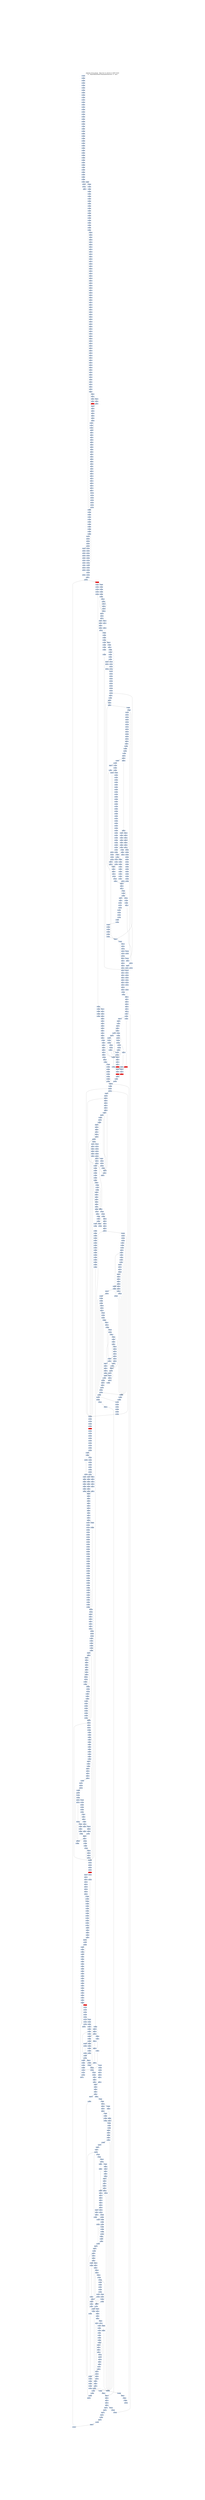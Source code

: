 digraph G {
node[shape=rectangle,style=filled,fillcolor=lightsteelblue,color=lightsteelblue]
bgcolor="transparent"
graph [label="Jakstab v0.8.4-devel   Mon Oct 21 20:02:21 CEST 2019\n-m ../Input/Real/linuxCommandsStatic/mv -b --cpa i", labelloc=t, fontsize=35, pad=30]
"0x080a0fec"[label="0x080a0fec\n"];
"0x08060fe4"[label="0x08060fe4\n"];
"0x080a07e4"[label="0x080a07e4\n"];
"0x080a07e1"[label="0x080a07e1\n"];
"0x08060fed"[label="0x08060fed\n"];
"0x08060fec"[label="0x08060fec\n"];
"0x080a07e5"[label="0x080a07e5\n",fillcolor="red"];
"0x08060fea"[label="0x08060fea\n"];
"0x08060ff8"[label="0x08060ff8\n"];
"0x08060ff3"[label="0x08060ff3\n"];
"0x080a0ffd"[label="0x080a0ffd\n"];
"0x08060fff"[label="0x08060fff\n"];
"0x08061000"[label="0x08061000\n"];
"0x080a0ff1"[label="0x080a0ff1\n"];
"0x08060ff9"[label="0x08060ff9\n"];
"0x080a0810"[label="0x080a0810\n"];
"0x080a100e"[label="0x080a100e\n"];
"0x080a1002"[label="0x080a1002\n"];
"0x080a081f"[label="0x080a081f\n"];
"0x080a101f"[label="0x080a101f\n"];
"0x080a081d"[label="0x080a081d\n"];
"0x080a081e"[label="0x080a081e\n"];
"0x080a1013"[label="0x080a1013\n"];
"0x080a0811"[label="0x080a0811\n"];
"0x080a0812"[label="0x080a0812\n"];
"0x080a0817"[label="0x080a0817\n"];
"0x080a082c"[label="0x080a082c\n"];
"0x080a1030"[label="0x080a1030\n"];
"0x080a082e"[label="0x080a082e\n"];
"0x080a1024"[label="0x080a1024\n"];
"0x080a0822"[label="0x080a0822\n"];
"0x080a0828"[label="0x080a0828\n"];
"0x080a083b"[label="0x080a083b\n"];
"0x080ca040"[label="0x080ca040\n"];
"0x080a0834"[label="0x080a0834\n"];
"0x080a0832"[label="0x080a0832\n"];
"0x080a1035"[label="0x080a1035\n"];
"0x080a0836"[label="0x080a0836\n"];
"0x080a104c"[label="0x080a104c\n"];
"0x080ca04f"[label="0x080ca04f\n"];
"0x080a084a"[label="0x080a084a\n"];
"0x080a104a"[label="0x080a104a\n"];
"0x080ca049"[label="0x080ca049\n"];
"0x080a0850"[label="0x080a0850\n"];
"0x080a104e"[label="0x080a104e\n"];
"0x080a0843"[label="0x080a0843\n"];
"0x080a1044"[label="0x080a1044\n"];
"0x080a1041"[label="0x080a1041\n"];
"0x080a0841"[label="0x080a0841\n"];
"0x080ca041"[label="0x080ca041\n"];
"0x080ca042"[label="0x080ca042\n"];
"0x080ca043"[label="0x080ca043\n"];
"0x080a0845"[label="0x080a0845\n"];
"0x080ca044"[label="0x080ca044\n"];
"0x080a1046"[label="0x080a1046\n"];
"0x080ca05e"[label="0x080ca05e\n"];
"0x080a085c"[label="0x080a085c\n"];
"0x080ca060"[label="0x080ca060\n"];
"0x080a1060"[label="0x080a1060\n"];
"0x080a0860"[label="0x080a0860\n"];
"0x080ca05a"[label="0x080ca05a\n"];
"0x080a105d"[label="0x080a105d\n"];
"0x080ca05c"[label="0x080ca05c\n"];
"0x080a1053"[label="0x080a1053\n"];
"0x080ca056"[label="0x080ca056\n"];
"0x080a0854"[label="0x080a0854\n"];
"0x080a1051"[label="0x080a1051\n"];
"0x080a1057"[label="0x080a1057\n"];
"0x080ca052"[label="0x080ca052\n"];
"0x080a0856"[label="0x080a0856\n"];
"0x080ca06d"[label="0x080ca06d\n"];
"0x080ca06f"[label="0x080ca06f\n"];
"0x080a086a"[label="0x080a086a\n"];
"0x080ca069"[label="0x080ca069\n"];
"0x080ca06b"[label="0x080ca06b\n"];
"0x080a086e"[label="0x080a086e\n"];
"0x080a1063"[label="0x080a1063\n"];
"0x080a0864"[label="0x080a0864\n"];
"0x080a1064"[label="0x080a1064\n"];
"0x080a1061"[label="0x080a1061\n"];
"0x080ca067"[label="0x080ca067\n"];
"0x080a1062"[label="0x080a1062\n"];
"0x080a0862"[label="0x080a0862\n"];
"0x080ca063"[label="0x080ca063\n"];
"0x080ca07e"[label="0x080ca07e\n"];
"0x080ca079"[label="0x080ca079\n"];
"0x080a0880"[label="0x080a0880\n"];
"0x080a087e"[label="0x080a087e\n"];
"0x080ca077"[label="0x080ca077\n"];
"0x080a0872"[label="0x080a0872\n"];
"0x080ca071"[label="0x080ca071\n"];
"0x080a0878"[label="0x080a0878\n"];
"0x080a0875"[label="0x080a0875\n"];
"0x080ca08d"[label="0x080ca08d\n"];
"0x080ca090"[label="0x080ca090\n"];
"0x080a0890"[label="0x080a0890\n"];
"0x080ca08a"[label="0x080ca08a\n"];
"0x080ca086"[label="0x080ca086\n"];
"0x080ca081"[label="0x080ca081\n"];
"0x080a0888"[label="0x080a0888\n"];
"0x080ca084"[label="0x080ca084\n"];
"0x080a0886"[label="0x080a0886\n"];
"0x080ca09e"[label="0x080ca09e\n"];
"0x080a089f"[label="0x080a089f\n"];
"0x080ca09a"[label="0x080ca09a\n"];
"0x080a089d"[label="0x080a089d\n"];
"0x080ca09c"[label="0x080ca09c\n"];
"0x080a0893"[label="0x080a0893\n"];
"0x080ca096"[label="0x080ca096\n"];
"0x080ca098"[label="0x080ca098\n"];
"0x080ca092"[label="0x080ca092\n"];
"0x080a0898"[label="0x080a0898\n"];
"0x080a0895"[label="0x080a0895\n"];
"0x080ca0ad"[label="0x080ca0ad\n"];
"0x080a08ab"[label="0x080a08ab\n"];
"0x080ca0ae"[label="0x080ca0ae\n"];
"0x080ca0af"[label="0x080ca0af\n"];
"0x080ca0b0"[label="0x080ca0b0\n"];
"0x080ca0a9"[label="0x080ca0a9\n"];
"0x080a08b0"[label="0x080a08b0\n"];
"0x080ca0ab"[label="0x080ca0ab\n"];
"0x080ca0ac"[label="0x080ca0ac\n"];
"0x080a08ae"[label="0x080a08ae\n"];
"0x080a08a3"[label="0x080a08a3\n"];
"0x080610af"[label="0x080610af\n"];
"0x080a08a1"[label="0x080a08a1\n"];
"0x080ca0a7"[label="0x080ca0a7\n"];
"0x080610ab"[label="0x080610ab\n"];
"0x080ca0a2"[label="0x080ca0a2\n"];
"0x080a08a5"[label="0x080a08a5\n"];
"0x080ca0a4"[label="0x080ca0a4\n"];
"0x080610b7"[label="0x080610b7\n"];
"0x080ca0bf"[label="0x080ca0bf\n"];
"0x080a08ba"[label="0x080a08ba\n"];
"0x080610b3"[label="0x080610b3\n"];
"0x080ca0ba"[label="0x080ca0ba\n"];
"0x080a08be"[label="0x080a08be\n"];
"0x080610bf"[label="0x080610bf\n"];
"0x080a08b4"[label="0x080a08b4\n"];
"0x080610be"[label="0x080610be\n"];
"0x080ca0b2"[label="0x080ca0b2\n"];
"0x080a08b8"[label="0x080a08b8\n"];
"0x080610ba"[label="0x080610ba\n"];
"0x080610c7"[label="0x080610c7\n"];
"0x080a08c9"[label="0x080a08c9\n"];
"0x080ca0d0"[label="0x080ca0d0\n"];
"0x080ca0ca"[label="0x080ca0ca\n"];
"0x080610c4"[label="0x080610c4\n"];
"0x080a08d0"[label="0x080a08d0\n"];
"0x080a08cd"[label="0x080a08cd\n"];
"0x080ca0cc"[label="0x080ca0cc\n"];
"0x080610cf"[label="0x080610cf\n"];
"0x080ca0c5"[label="0x080ca0c5\n"];
"0x080a08c4"[label="0x080a08c4\n"];
"0x080ca0c8"[label="0x080ca0c8\n"];
"0x080a08c7"[label="0x080a08c7\n"];
"0x080610ca"[label="0x080610ca\n"];
"0x080a08db"[label="0x080a08db\n"];
"0x080a08dc"[label="0x080a08dc\n"];
"0x080610d5"[label="0x080610d5\n"];
"0x080ca0e0"[label="0x080ca0e0\n"];
"0x080a08e0"[label="0x080a08e0\n"];
"0x080ca0da"[label="0x080ca0da\n"];
"0x080610d1"[label="0x080610d1\n"];
"0x080ca0dc"[label="0x080ca0dc\n"];
"0x080ca0d7"[label="0x080ca0d7\n"];
"0x080610de"[label="0x080610de\n"];
"0x080610db"[label="0x080610db\n"];
"0x080a08d6"[label="0x080a08d6\n"];
"0x080ca0d4"[label="0x080ca0d4\n"];
"0x080a08eb"[label="0x080a08eb\n"];
"0x080a08e9"[label="0x080a08e9\n"];
"0x080ca0f0"[label="0x080ca0f0\n"];
"0x080610e6"[label="0x080610e6\n"];
"0x080ca0e9"[label="0x080ca0e9\n"];
"0x080610e3"[label="0x080610e3\n"];
"0x080610e1"[label="0x080610e1\n"];
"0x080a08ee"[label="0x080a08ee\n"];
"0x080a08e3"[label="0x080a08e3\n"];
"0x080ca0e6"[label="0x080ca0e6\n"];
"0x080608f0"[label="0x080608f0\n"];
"0x080610ed"[label="0x080610ed\n"];
"0x080a08e7"[label="0x080a08e7\n"];
"0x080a08e5"[label="0x080a08e5\n"];
"0x080610e9"[label="0x080610e9\n"];
"0x080a08fb"[label="0x080a08fb\n"];
"0x080ca0fd"[label="0x080ca0fd\n"];
"0x080610f8"[label="0x080610f8\n"];
"0x080610f6"[label="0x080610f6\n"];
"0x080608f3"[label="0x080608f3\n"];
"0x080610f3"[label="0x080610f3\n"];
"0x080ca0f9"[label="0x080ca0f9\n"];
"0x080608f4"[label="0x080608f4\n"];
"0x080608f1"[label="0x080608f1\n"];
"0x080608f2"[label="0x080608f2\n"];
"0x080ca0fc"[label="0x080ca0fc\n"];
"0x080608ff"[label="0x080608ff\n"];
"0x080a08f4"[label="0x080a08f4\n"];
"0x080610fd"[label="0x080610fd\n"];
"0x080a08f1"[label="0x080a08f1\n"];
"0x080ca0f7"[label="0x080ca0f7\n"];
"0x080a08f8"[label="0x080a08f8\n"];
"0x080ca0f3"[label="0x080ca0f3\n"];
"0x080608f9"[label="0x080608f9\n"];
"0x080a08f6"[label="0x080a08f6\n"];
"0x080a090b"[label="0x080a090b\n"];
"0x08061107"[label="0x08061107\n"];
"0x08060907"[label="0x08060907\n"];
"0x080ca10d"[label="0x080ca10d\n"];
"0x08060905"[label="0x08060905\n"];
"0x08061103"[label="0x08061103\n"];
"0x080ca109"[label="0x080ca109\n"];
"0x080a090d"[label="0x080a090d\n"];
"0x08060910"[label="0x08060910\n"];
"0x080ca107"[label="0x080ca107\n"];
"0x080a0901"[label="0x080a0901\n"];
"0x0806110d"[label="0x0806110d\n"];
"0x080a0907"[label="0x080a0907\n"];
"0x080ca101"[label="0x080ca101\n"];
"0x080ca103"[label="0x080ca103\n"];
"0x080a0905"[label="0x080a0905\n"];
"0x0806090a"[label="0x0806090a\n"];
"0x0806110a"[label="0x0806110a\n"];
"0x080a091b"[label="0x080a091b\n"];
"0x080ca11d"[label="0x080ca11d\n"];
"0x08060918"[label="0x08060918\n"];
"0x080a091c"[label="0x080a091c\n"];
"0x080ca11f"[label="0x080ca11f\n"];
"0x08060916"[label="0x08060916\n"];
"0x080a0920"[label="0x080a0920\n"];
"0x080ca11b"[label="0x080ca11b\n"];
"0x08061112"[label="0x08061112\n"];
"0x0806091f"[label="0x0806091f\n"];
"0x080a0911"[label="0x080a0911\n"];
"0x080ca118"[label="0x080ca118\n"];
"0x080ca111"[label="0x080ca111\n"];
"0x080ca112"[label="0x080ca112\n"];
"0x080a0915"[label="0x080a0915\n"];
"0x080ca113"[label="0x080ca113\n"];
"0x0806091a"[label="0x0806091a\n"];
"0x080a092c"[label="0x080a092c\n"];
"0x080ca12f"[label="0x080ca12f\n"];
"0x080a092a"[label="0x080a092a\n"];
"0x08060926"[label="0x08060926\n"];
"0x08060924"[label="0x08060924\n"];
"0x080a0930"[label="0x080a0930\n"];
"0x080ca12a"[label="0x080ca12a\n"];
"0x08060921"[label="0x08060921\n"];
"0x080a0923"[label="0x080a0923\n"];
"0x0806092f"[label="0x0806092f\n"];
"0x080ca125"[label="0x080ca125\n"];
"0x080ca121"[label="0x080ca121\n"];
"0x0806092c"[label="0x0806092c\n"];
"0x080a0928"[label="0x080a0928\n"];
"0x08060929"[label="0x08060929\n"];
"0x080a0925"[label="0x080a0925\n"];
"0x080a093b"[label="0x080a093b\n"];
"0x08060938"[label="0x08060938\n"];
"0x080a0939"[label="0x080a0939\n"];
"0x08060935"[label="0x08060935\n"];
"0x080ca140"[label="0x080ca140\n"];
"0x080a093f"[label="0x080a093f\n"];
"0x080a093d"[label="0x080a093d\n"];
"0x08060932"[label="0x08060932\n"];
"0x0806093f"[label="0x0806093f\n"];
"0x080a0934"[label="0x080a0934\n"];
"0x080ca137"[label="0x080ca137\n"];
"0x080a0937"[label="0x080a0937\n"];
"0x080ca131"[label="0x080ca131\n"];
"0x0806093c"[label="0x0806093c\n"];
"0x0806093a"[label="0x0806093a\n"];
"0x080ca14d"[label="0x080ca14d\n"];
"0x312d302e"[label="0x312d302e\n"];
"0x080ca150"[label="0x080ca150\n"];
"0x08060946"[label="0x08060946\n"];
"0x08060944"[label="0x08060944\n"];
"0x080a0950"[label="0x080a0950\n"];
"0x080ca14b"[label="0x080ca14b\n"];
"0x08060942"[label="0x08060942\n"];
"0x0806094f"[label="0x0806094f\n"];
"0x080a0943"[label="0x080a0943\n"];
"0x080a0941"[label="0x080a0941\n"];
"0x080ca148"[label="0x080ca148\n"];
"0x080a0947"[label="0x080a0947\n"];
"0x080ca142"[label="0x080ca142\n"];
"0x08060949"[label="0x08060949\n"];
"0x080a0945"[label="0x080a0945\n"];
"0x080ca144"[label="0x080ca144\n"];
"0x080a095b"[label="0x080a095b\n"];
"0x08060958"[label="0x08060958\n"];
"0x080ca15e"[label="0x080ca15e\n"];
"0x080ca160"[label="0x080ca160\n"];
"0x080ca15a"[label="0x080ca15a\n"];
"0x08060951"[label="0x08060951\n"];
"0x080ca15c"[label="0x080ca15c\n"];
"0x080a095e"[label="0x080a095e\n"];
"0x0806095f"[label="0x0806095f\n"];
"0x080ca155"[label="0x080ca155\n"];
"0x080a0954"[label="0x080a0954\n"];
"0x080ca157"[label="0x080ca157\n"];
"0x0806095d"[label="0x0806095d\n"];
"0x080a0952"[label="0x080a0952\n"];
"0x080a0958"[label="0x080a0958\n"];
"0x080ca153"[label="0x080ca153\n"];
"0x0806095a"[label="0x0806095a\n"];
"0x080a0956"[label="0x080a0956\n"];
"0x08060968"[label="0x08060968\n"];
"0x080a096c"[label="0x080a096c\n"];
"0x080ca16f"[label="0x080ca16f\n"];
"0x080a096a"[label="0x080a096a\n"];
"0x080a0970"[label="0x080a0970\n"];
"0x080ca16b"[label="0x080ca16b\n"];
"0x08060962"[label="0x08060962\n"];
"0x080a0964"[label="0x080a0964\n"];
"0x080a0961"[label="0x080a0961\n"];
"0x080ca168"[label="0x080ca168\n"];
"0x0806096e"[label="0x0806096e\n"];
"0x080a0968"[label="0x080a0968\n"];
"0x0806096c"[label="0x0806096c\n"];
"0x080a0966"[label="0x080a0966\n"];
"0x080ca164"[label="0x080ca164\n"];
"0x080a097b"[label="0x080a097b\n"];
"0x08060977"[label="0x08060977\n"];
"0x080ca17e"[label="0x080ca17e\n"];
"0x080a0979"[label="0x080a0979\n"];
"0x08060975"[label="0x08060975\n"];
"0x08060973"[label="0x08060973\n"];
"0x080a097f"[label="0x080a097f\n"];
"0x080ca17c"[label="0x080ca17c\n"];
"0x080a0973"[label="0x080a0973\n"];
"0x08060980"[label="0x08060980\n"];
"0x080ca177"[label="0x080ca177\n"];
"0x0806097d"[label="0x0806097d\n"];
"0x080ca171"[label="0x080ca171\n"];
"0x0806097a"[label="0x0806097a\n"];
"0x080a0976"[label="0x080a0976\n"];
"0x080a0989"[label="0x080a0989\n"];
"0x080ca190"[label="0x080ca190\n"];
"0x08060986"[label="0x08060986\n"];
"0x08060983"[label="0x08060983\n"];
"0x080a098f"[label="0x080a098f\n"];
"0x080ca189"[label="0x080ca189\n"];
"0x080a0983"[label="0x080a0983\n"];
"0x080ca186"[label="0x080ca186\n"];
"0x080a0987"[label="0x080a0987\n"];
"0x080ca181"[label="0x080ca181\n"];
"0x0806098c"[label="0x0806098c\n"];
"0x080ca184"[label="0x080ca184\n"];
"0x08060997"[label="0x08060997\n"];
"0x080ca1a0"[label="0x080ca1a0\n"];
"0x08060994"[label="0x08060994\n"];
"0x080a09a0"[label="0x080a09a0\n"];
"0x080ca19b"[label="0x080ca19b\n"];
"0x08060992"[label="0x08060992\n"];
"0x0806099f"[label="0x0806099f\n"];
"0x080a0993"[label="0x080a0993\n"];
"0x080ca196"[label="0x080ca196\n"];
"0x080a0994"[label="0x080a0994\n"];
"0x080ca198"[label="0x080ca198\n"];
"0x080a0992"[label="0x080a0992\n"];
"0x0806099c"[label="0x0806099c\n"];
"0x080ca193"[label="0x080ca193\n"];
"0x08060999"[label="0x08060999\n"];
"0x080a0995"[label="0x080a0995\n"];
"0x080a0996"[label="0x080a0996\n",fillcolor="red"];
"0x080a09ab"[label="0x080a09ab\n"];
"0x080609a5"[label="0x080609a5\n"];
"0x080ca1b0"[label="0x080ca1b0\n"];
"0x080a09af"[label="0x080a09af\n"];
"0x080a29b0"[label="0x080a29b0\n"];
"0x080a09ad"[label="0x080a09ad\n"];
"0x080609af"[label="0x080609af\n"];
"0x080a09a4"[label="0x080a09a4\n"];
"0x080ca1a8"[label="0x080ca1a8\n"];
"0x080a09a8"[label="0x080a09a8\n"];
"0x080ca1a3"[label="0x080ca1a3\n"];
"0x080609a9"[label="0x080609a9\n"];
"0x080a09a6"[label="0x080a09a6\n"];
"0x080a09bb"[label="0x080a09bb\n"];
"0x080609b8"[label="0x080609b8\n"];
"0x080ca1be"[label="0x080ca1be\n"];
"0x080609b6"[label="0x080609b6\n"];
"0x080a09bf"[label="0x080a09bf\n"];
"0x080609b4"[label="0x080609b4\n"];
"0x080a09b4"[label="0x080a09b4\n"];
"0x080ca1b6"[label="0x080ca1b6\n"];
"0x080a09b2"[label="0x080a09b2\n"];
"0x080a09b7"[label="0x080a09b7\n"];
"0x080609bc"[label="0x080609bc\n"];
"0x080609ba"[label="0x080609ba\n"];
"0x080ca1b4"[label="0x080ca1b4\n"];
"0x080609c7"[label="0x080609c7\n"];
"0x080a09cb"[label="0x080a09cb\n"];
"0x080ca1ce"[label="0x080ca1ce\n"];
"0x080609c5"[label="0x080609c5\n"];
"0x080ca1c9"[label="0x080ca1c9\n"];
"0x080a09cf"[label="0x080a09cf\n"];
"0x080ca1cb"[label="0x080ca1cb\n"];
"0x080609c2"[label="0x080609c2\n"];
"0x080609cf"[label="0x080609cf\n"];
"0x080609cc"[label="0x080609cc\n"];
"0x080ca1c3"[label="0x080ca1c3\n"];
"0x080a09c6"[label="0x080a09c6\n"];
"0x080609d7"[label="0x080609d7\n"];
"0x080609d5"[label="0x080609d5\n"];
"0x080ca1e0"[label="0x080ca1e0\n"];
"0x080ca1d9"[label="0x080ca1d9\n"];
"0x080a09e0"[label="0x080a09e0\n"];
"0x080ca1da"[label="0x080ca1da\n"];
"0x080ca1db"[label="0x080ca1db\n"];
"0x080609d2"[label="0x080609d2\n"];
"0x080609df"[label="0x080609df\n"];
"0x080ca1d5"[label="0x080ca1d5\n"];
"0x080a09d3"[label="0x080a09d3\n"];
"0x080ca1d6"[label="0x080ca1d6\n"];
"0x080ca1d8"[label="0x080ca1d8\n"];
"0x080ca1d1"[label="0x080ca1d1\n"];
"0x080609d9"[label="0x080609d9\n"];
"0x080ca1d3"[label="0x080ca1d3\n"];
"0x080a09ec"[label="0x080a09ec\n"];
"0x080609e8"[label="0x080609e8\n"];
"0x080ca1f0"[label="0x080ca1f0\n"];
"0x080a09ea"[label="0x080a09ea\n"];
"0x080609e3"[label="0x080609e3\n"];
"0x080ca1ea"[label="0x080ca1ea\n"];
"0x080a09ee"[label="0x080a09ee\n"];
"0x080ca1ec"[label="0x080ca1ec\n"];
"0x080a09e4"[label="0x080a09e4\n"];
"0x080ca1e7"[label="0x080ca1e7\n"];
"0x080a09e2"[label="0x080a09e2\n"];
"0x080609ec"[label="0x080609ec\n"];
"0x080a09e6"[label="0x080a09e6\n"];
"0x080ca1e4"[label="0x080ca1e4\n"];
"0x080a09fc"[label="0x080a09fc\n"];
"0x080a09f9"[label="0x080a09f9\n"];
"0x080ca200"[label="0x080ca200\n"];
"0x080609f4"[label="0x080609f4\n"];
"0x080ca1fb"[label="0x080ca1fb\n"];
"0x080ca1f8"[label="0x080ca1f8\n"];
"0x080a09f2"[label="0x080a09f2\n"];
"0x080609fc"[label="0x080609fc\n"];
"0x080a09f6"[label="0x080a09f6\n"];
"0x080ca20d"[label="0x080ca20d\n"];
"0x080a0a0b"[label="0x080a0a0b\n"];
"0x080a0a0f"[label="0x080a0a0f\n"];
"0x08060a01"[label="0x08060a01\n"];
"0x080a0a04"[label="0x080a0a04\n"];
"0x080ca208"[label="0x080ca208\n"];
"0x080a0a02"[label="0x080a0a02\n"];
"0x08060a09"[label="0x08060a09\n"];
"0x080a0a06"[label="0x080a0a06\n"];
"0x080a0a1b"[label="0x080a0a1b\n"];
"0x080a0a19"[label="0x080a0a19\n"];
"0x08060a14"[label="0x08060a14\n"];
"0x080a0a1d"[label="0x080a0a1d\n"];
"0x080a0a13"[label="0x080a0a13\n"];
"0x080a0a17"[label="0x080a0a17\n"];
"0x08060a1b"[label="0x08060a1b\n"];
"0x080a0a2c"[label="0x080a0a2c\n"];
"0x080a0a2a"[label="0x080a0a2a\n"];
"0x08060a26"[label="0x08060a26\n"];
"0x080a0a30"[label="0x080a0a30\n"];
"0x080a0a2e"[label="0x080a0a2e\n"];
"0x080a0a24"[label="0x080a0a24\n"];
"0x08060a30"[label="0x08060a30\n"];
"0x080a0a21"[label="0x080a0a21\n"];
"0x08060a2b"[label="0x08060a2b\n"];
"0x080a0a28"[label="0x080a0a28\n"];
"0x08060a29"[label="0x08060a29\n"];
"0x080a0a26"[label="0x080a0a26\n"];
"0x08060a37"[label="0x08060a37\n"];
"0x080a0a3c"[label="0x080a0a3c\n"];
"0x08060a35"[label="0x08060a35\n"];
"0x080a0a3a"[label="0x080a0a3a\n"];
"0x080a0a40"[label="0x080a0a40\n"];
"0x080a0a3e"[label="0x080a0a3e\n"];
"0x08060a3f"[label="0x08060a3f\n"];
"0x080a0a32"[label="0x080a0a32\n"];
"0x08060a3c"[label="0x08060a3c\n"];
"0x080a0a38"[label="0x080a0a38\n"];
"0x08060a39"[label="0x08060a39\n"];
"0x08060a48"[label="0x08060a48\n"];
"0x080a0a4c"[label="0x080a0a4c\n"];
"0x080a0a49"[label="0x080a0a49\n"];
"0x080a0a50"[label="0x080a0a50\n"];
"0x08060a44"[label="0x08060a44\n"];
"0x08060a41"[label="0x08060a41\n"];
"0x080a0a4e"[label="0x080a0a4e\n"];
"0x08060a4f"[label="0x08060a4f\n"];
"0x080a0a43"[label="0x080a0a43\n"];
"0x08060a4c"[label="0x08060a4c\n"];
"0x080a0a46"[label="0x080a0a46\n"];
"0x08060a58"[label="0x08060a58\n"];
"0x08060a55"[label="0x08060a55\n"];
"0x080a0a5a"[label="0x080a0a5a\n"];
"0x080a0a60"[label="0x080a0a60\n"];
"0x080a0a5e"[label="0x080a0a5e\n"];
"0x080a0a53"[label="0x080a0a53\n"];
"0x08060a5e"[label="0x08060a5e\n"];
"0x08060a5b"[label="0x08060a5b\n"];
"0x080a0a55"[label="0x080a0a55\n"];
"0x080a0a6b"[label="0x080a0a6b\n"];
"0x08061265"[label="0x08061265\n"];
"0x08060a66"[label="0x08060a66\n"];
"0x080a0a6f"[label="0x080a0a6f\n"];
"0x08060a64"[label="0x08060a64\n"];
"0x08060a61"[label="0x08060a61\n"];
"0x08061262"[label="0x08061262\n"];
"0x080a0a64"[label="0x080a0a64\n"];
"0x080a0a62"[label="0x080a0a62\n"];
"0x08060a6c"[label="0x08060a6c\n"];
"0x080a0a68"[label="0x080a0a68\n"];
"0x08060a69"[label="0x08060a69\n"];
"0x080a0a79"[label="0x080a0a79\n"];
"0x08060a76"[label="0x08060a76\n"];
"0x080a0a80"[label="0x080a0a80\n"];
"0x08060a74"[label="0x08060a74\n"];
"0x08060a71"[label="0x08060a71\n"];
"0x080a127e"[label="0x080a127e\n"];
"0x080a0a74"[label="0x080a0a74\n"];
"0x08060a80"[label="0x08060a80\n"];
"0x080a0a78"[label="0x080a0a78\n"];
"0x08060a79"[label="0x08060a79\n"];
"0x080a0a8b"[label="0x080a0a8b\n"];
"0x080a0a89"[label="0x080a0a89\n"];
"0x08060a85"[label="0x08060a85\n"];
"0x080a0a8f"[label="0x080a0a8f\n"];
"0x080a0a8d"[label="0x080a0a8d\n"];
"0x08060a82"[label="0x08060a82\n"];
"0x080a0a83"[label="0x080a0a83\n"];
"0x08060a90"[label="0x08060a90\n"];
"0x08060a8d"[label="0x08060a8d\n"];
"0x080a1282"[label="0x080a1282\n"];
"0x080a1288"[label="0x080a1288\n"];
"0x08060a89"[label="0x08060a89\n"];
"0x080a0a86"[label="0x080a0a86\n"];
"0x080a0a9f"[label="0x080a0a9f\n"];
"0x080a0a9d"[label="0x080a0a9d\n"];
"0x08060a92"[label="0x08060a92\n"];
"0x080a0a93"[label="0x080a0a93\n"];
"0x08060aa0"[label="0x08060aa0\n"];
"0x080a0a91"[label="0x080a0a91\n"];
"0x080a0a98"[label="0x080a0a98\n"];
"0x08060a99"[label="0x08060a99\n"];
"0x080a0aaa"[label="0x080a0aaa\n"];
"0x08060aa6"[label="0x08060aa6\n"];
"0x08060aa4"[label="0x08060aa4\n"];
"0x080a0aad"[label="0x080a0aad\n"];
"0x080a0aae"[label="0x080a0aae\n"];
"0x08060ab0"[label="0x08060ab0\n"];
"0x080a0aa4"[label="0x080a0aa4\n"];
"0x080a0aa1"[label="0x080a0aa1\n"];
"0x08060aad"[label="0x08060aad\n"];
"0x080a0aa6"[label="0x080a0aa6\n"];
"0x080a0abb"[label="0x080a0abb\n"];
"0x08060ab6"[label="0x08060ab6\n"];
"0x08060ab3"[label="0x08060ab3\n"];
"0x080a1ac0"[label="0x080a1ac0\n"];
"0x080a0abe"[label="0x080a0abe\n"];
"0x08060abf"[label="0x08060abf\n"];
"0x08060ac0"[label="0x08060ac0\n",fillcolor="red"];
"0x08060abd"[label="0x08060abd\n"];
"0x080a0ab2"[label="0x080a0ab2\n"];
"0x08060abe"[label="0x08060abe\n"];
"0x080a0ab7"[label="0x080a0ab7\n"];
"0x08060abc"[label="0x08060abc\n"];
"0x08060ac7"[label="0x08060ac7\n"];
"0x080a0ac9"[label="0x080a0ac9\n"];
"0x080a0acf"[label="0x080a0acf\n"];
"0x080a1ad0"[label="0x080a1ad0\n"];
"0x08060ac4"[label="0x08060ac4\n"];
"0x080a0acd"[label="0x080a0acd\n"];
"0x080a1acd"[label="0x080a1acd\n"];
"0x08060ac1"[label="0x08060ac1\n"];
"0x08060acf"[label="0x08060acf\n"];
"0x080a0ac3"[label="0x080a0ac3\n"];
"0x080a1ac1"[label="0x080a1ac1\n"];
"0x080a0ac1"[label="0x080a0ac1\n"];
"0x080a1ac2"[label="0x080a1ac2\n"];
"0x080a1ac7"[label="0x080a1ac7\n"];
"0x08060acc"[label="0x08060acc\n"];
"0x08060aca"[label="0x08060aca\n"];
"0x080a1adc"[label="0x080a1adc\n"];
"0x08060ad8"[label="0x08060ad8\n"];
"0x080a0ad9"[label="0x080a0ad9\n"];
"0x080a1ada"[label="0x080a1ada\n"];
"0x08060ad3"[label="0x08060ad3\n"];
"0x080a1adf"[label="0x080a1adf\n"];
"0x080a0ae0"[label="0x080a0ae0\n"];
"0x080a1ae0"[label="0x080a1ae0\n"];
"0x08060ad1"[label="0x08060ad1\n"];
"0x080a0ad2"[label="0x080a0ad2\n"];
"0x08060ade"[label="0x08060ade\n"];
"0x080a0ad8"[label="0x080a0ad8\n"];
"0x080a1ad8"[label="0x080a1ad8\n"];
"0x080a1ad6"[label="0x080a1ad6\n"];
"0x080a0aeb"[label="0x080a0aeb\n"];
"0x08060ae3"[label="0x08060ae3\n"];
"0x080a0af0"[label="0x080a0af0\n"];
"0x080a0aee"[label="0x080a0aee\n"];
"0x08060af0"[label="0x08060af0\n"];
"0x080a1ae1"[label="0x080a1ae1\n"];
"0x08060aee"[label="0x08060aee\n"];
"0x08060aeb"[label="0x08060aeb\n"];
"0x080a1ae8"[label="0x080a1ae8\n"];
"0x080a0ae8"[label="0x080a0ae8\n"];
"0x080a0ae5"[label="0x080a0ae5\n"];
"0x08060ae9"[label="0x08060ae9\n"];
"0x08060af7"[label="0x08060af7\n"];
"0x080a0afa"[label="0x080a0afa\n"];
"0x08060af3"[label="0x08060af3\n"];
"0x080a0aff"[label="0x080a0aff\n"];
"0x080a0afd"[label="0x080a0afd\n"];
"0x080a0af4"[label="0x080a0af4\n"];
"0x08060afc"[label="0x08060afc\n"];
"0x080a0af8"[label="0x080a0af8\n"];
"0x08060afa"[label="0x08060afa\n"];
"0x080a0b0b"[label="0x080a0b0b\n"];
"0x08060b08"[label="0x08060b08\n"];
"0x08060b05"[label="0x08060b05\n"];
"0x08060b02"[label="0x08060b02\n"];
"0x08060b0f"[label="0x08060b0f\n"];
"0x080a0b01"[label="0x080a0b01\n"];
"0x080a0b07"[label="0x080a0b07\n"];
"0x080a0b05"[label="0x080a0b05\n"];
"0x08060b0a"[label="0x08060b0a\n"];
"0x080a0b1f"[label="0x080a0b1f\n"];
"0x08060b14"[label="0x08060b14\n"];
"0x080a0b1d"[label="0x080a0b1d\n"];
"0x080a0b11"[label="0x080a0b11\n"];
"0x08060b1d"[label="0x08060b1d\n"];
"0x080a0b18"[label="0x080a0b18\n"];
"0x080a0b15"[label="0x080a0b15\n"];
"0x08060b1a"[label="0x08060b1a\n"];
"0x080a0b2b"[label="0x080a0b2b\n"];
"0x080a0b2c"[label="0x080a0b2c\n"];
"0x080a0b29"[label="0x080a0b29\n"];
"0x08060b23"[label="0x08060b23\n"];
"0x080a0b30"[label="0x080a0b30\n"];
"0x080a0b23"[label="0x080a0b23\n"];
"0x080a0b21"[label="0x080a0b21\n"];
"0x08060b2e"[label="0x08060b2e\n"];
"0x080a0b27"[label="0x080a0b27\n"];
"0x08060b2c"[label="0x08060b2c\n"];
"0x08060b29"[label="0x08060b29\n"];
"0x080a0b25"[label="0x080a0b25\n"];
"0x080a0b3c"[label="0x080a0b3c\n"];
"0x080a0b3a"[label="0x080a0b3a\n"];
"0x08060b34"[label="0x08060b34\n"];
"0x080a0b40"[label="0x080a0b40\n"];
"0x08060b31"[label="0x08060b31\n"];
"0x080a0b3e"[label="0x080a0b3e\n"];
"0x080a0b33"[label="0x080a0b33\n"];
"0x08060b40"[label="0x08060b40\n"];
"0x08060b3d"[label="0x08060b3d\n"];
"0x080a0b38"[label="0x080a0b38\n"];
"0x08060b3a"[label="0x08060b3a\n"];
"0x080a0b4c"[label="0x080a0b4c\n"];
"0x08060b45"[label="0x08060b45\n"];
"0x080a0b4e"[label="0x080a0b4e\n"];
"0x080a0b44"[label="0x080a0b44\n"];
"0x080a0b42"[label="0x080a0b42\n"];
"0x08060b4e"[label="0x08060b4e\n"];
"0x080a0b48"[label="0x080a0b48\n"];
"0x08060b4c"[label="0x08060b4c\n"];
"0x080a0b5b"[label="0x080a0b5b\n"];
"0x08060b51"[label="0x08060b51\n"];
"0x08060b60"[label="0x08060b60\n"];
"0x080a0b52"[label="0x080a0b52\n"];
"0x080a0b56"[label="0x080a0b56\n"];
"0x08060b65"[label="0x08060b65\n"];
"0x080a0b6a"[label="0x080a0b6a\n"];
"0x080a0b6f"[label="0x080a0b6f\n"];
"0x08060b70"[label="0x08060b70\n"];
"0x08060b6d"[label="0x08060b6d\n"];
"0x08060b6b"[label="0x08060b6b\n"];
"0x08060b6c"[label="0x08060b6c\n"];
"0x080a0b65"[label="0x080a0b65\n"];
"0x08060b6a"[label="0x08060b6a\n"];
"0x080a0b7b"[label="0x080a0b7b\n"];
"0x080a0b79"[label="0x080a0b79\n"];
"0x08060b76"[label="0x08060b76\n"];
"0x080a0b7e"[label="0x080a0b7e\n"];
"0x080a0b73"[label="0x080a0b73\n"];
"0x080a0b71"[label="0x080a0b71\n"];
"0x08060b7e"[label="0x08060b7e\n"];
"0x08060b7c"[label="0x08060b7c\n"];
"0x080a0b75"[label="0x080a0b75\n"];
"0x08060b7a"[label="0x08060b7a\n"];
"0x080a0b8c"[label="0x080a0b8c\n"];
"0x080a0b8e"[label="0x080a0b8e\n"];
"0x08060b8d"[label="0x08060b8d\n"];
"0x080a0b82"[label="0x080a0b82\n"];
"0x08060b89"[label="0x08060b89\n"];
"0x080a0b86"[label="0x080a0b86\n"];
"0x08060b98"[label="0x08060b98\n"];
"0x080a0b9f"[label="0x080a0b9f\n"];
"0x08060b93"[label="0x08060b93\n"];
"0x080a0b9d"[label="0x080a0b9d\n"];
"0x08060b9f"[label="0x08060b9f\n"];
"0x080a0b94"[label="0x080a0b94\n"];
"0x080a0b97"[label="0x080a0b97\n"];
"0x080a0bac"[label="0x080a0bac\n"];
"0x08060ba6"[label="0x08060ba6\n"];
"0x080a0baa"[label="0x080a0baa\n"];
"0x080a0baf"[label="0x080a0baf\n"];
"0x08060bac"[label="0x08060bac\n"];
"0x080a0ba8"[label="0x080a0ba8\n"];
"0x08060bb7"[label="0x08060bb7\n"];
"0x080a0bbc"[label="0x080a0bbc\n"];
"0x08060bb3"[label="0x08060bb3\n"];
"0x080a0bc0"[label="0x080a0bc0\n"];
"0x080a0bb3"[label="0x080a0bb3\n"];
"0x08060bbf"[label="0x08060bbf\n"];
"0x080a0bb8"[label="0x080a0bb8\n"];
"0x08060bb9"[label="0x08060bb9\n"];
"0x080a0bb6"[label="0x080a0bb6\n"];
"0x08060bc7"[label="0x08060bc7\n"];
"0x080a0bc9"[label="0x080a0bc9\n"];
"0x080a0bd0"[label="0x080a0bd0\n"];
"0x08060bc4"[label="0x08060bc4\n"];
"0x08060bc1"[label="0x08060bc1\n"];
"0x08060bcf"[label="0x08060bcf\n"];
"0x080a0bc4"[label="0x080a0bc4\n"];
"0x08060bce"[label="0x08060bce\n"];
"0x08060bcb"[label="0x08060bcb\n"];
"0x08060bc9"[label="0x08060bc9\n"];
"0x080a0bc6"[label="0x080a0bc6\n"];
"0x08060bd7"[label="0x08060bd7\n"];
"0x080a0bd9"[label="0x080a0bd9\n"];
"0x08060bd4"[label="0x08060bd4\n"];
"0x080a0be0"[label="0x080a0be0\n"];
"0x080a0bde"[label="0x080a0bde\n"];
"0x080a0bd2"[label="0x080a0bd2\n"];
"0x08060bdb"[label="0x08060bdb\n"];
"0x080a0bd7"[label="0x080a0bd7\n"];
"0x080a0bd5"[label="0x080a0bd5\n"];
"0x08060be6"[label="0x08060be6\n"];
"0x08060be4"[label="0x08060be4\n"];
"0x080a0bf0"[label="0x080a0bf0\n"];
"0x08060be1"[label="0x08060be1\n"];
"0x08060bf0"[label="0x08060bf0\n"];
"0x080a0be4"[label="0x080a0be4\n"];
"0x08060bee"[label="0x08060bee\n"];
"0x080a0be2"[label="0x080a0be2\n"];
"0x080a0be8"[label="0x080a0be8\n"];
"0x08060bec"[label="0x08060bec\n"];
"0x080a0be6"[label="0x080a0be6\n"];
"0x080a0bfb"[label="0x080a0bfb\n"];
"0x08060bf5"[label="0x08060bf5\n"];
"0x080a0bfe"[label="0x080a0bfe\n"];
"0x08060c00"[label="0x08060c00\n"];
"0x080a0bf4"[label="0x080a0bf4\n"];
"0x08060bfe"[label="0x08060bfe\n"];
"0x080a0bf2"[label="0x080a0bf2\n"];
"0x08060bfb"[label="0x08060bfb\n"];
"0x080a0bf8"[label="0x080a0bf8\n"];
"0x080a0bf6"[label="0x080a0bf6\n"];
"0x080a0c0b"[label="0x080a0c0b\n"];
"0x08060c06"[label="0x08060c06\n"];
"0x08060c04"[label="0x08060c04\n"];
"0x080a0c10"[label="0x080a0c10\n"];
"0x080a0c0d"[label="0x080a0c0d\n"];
"0x08060c10"[label="0x08060c10\n"];
"0x080a0c04"[label="0x080a0c04\n"];
"0x080a0c01"[label="0x080a0c01\n"];
"0x080a0c08"[label="0x080a0c08\n"];
"0x080a0c06"[label="0x080a0c06\n"];
"0x08060c0a"[label="0x08060c0a\n"];
"0x08060c18"[label="0x08060c18\n"];
"0x080a0c1c"[label="0x080a0c1c\n"];
"0x08060c16"[label="0x08060c16\n"];
"0x080a0c20"[label="0x080a0c20\n"];
"0x08060c12"[label="0x08060c12\n"];
"0x080a0c13"[label="0x080a0c13\n"];
"0x08060c1d"[label="0x08060c1d\n"];
"0x080a0c18"[label="0x080a0c18\n"];
"0x080a0c16"[label="0x080a0c16\n"];
"0x08060c28"[label="0x08060c28\n"];
"0x080a0c2a"[label="0x080a0c2a\n"];
"0x08060c26"[label="0x08060c26\n"];
"0x08060c23"[label="0x08060c23\n"];
"0x080a0c2e"[label="0x080a0c2e\n"];
"0x080a0c24"[label="0x080a0c24\n"];
"0x08060c2d"[label="0x08060c2d\n"];
"0x080a0c3b"[label="0x080a0c3b\n"];
"0x08060c38"[label="0x08060c38\n"];
"0x08060c36"[label="0x08060c36\n"];
"0x08060c33"[label="0x08060c33\n"];
"0x080a0c40"[label="0x080a0c40\n"];
"0x0805dc3d"[label="0x0805dc3d\n"];
"0x08060c40"[label="0x08060c40\n"];
"0x0805dc40"[label="0x0805dc40\n"];
"0x080a0c32"[label="0x080a0c32\n"];
"0x08060c3a"[label="0x08060c3a\n"];
"0x080a0c36"[label="0x080a0c36\n"];
"0x080a0c4b"[label="0x080a0c4b\n"];
"0x08060c48"[label="0x08060c48\n"];
"0x080a0c49"[label="0x080a0c49\n"];
"0x080a0c4f"[label="0x080a0c4f\n"];
"0x080a0c4d"[label="0x080a0c4d\n"];
"0x080a0c43"[label="0x080a0c43\n"];
"0x08060c50"[label="0x08060c50\n"];
"0x080a0c45"[label="0x080a0c45\n"];
"0x08060c53"[label="0x08060c53\n"];
"0x080a0c5f"[label="0x080a0c5f\n"];
"0x080a0c5d"[label="0x080a0c5d\n"];
"0x08060c5f"[label="0x08060c5f\n"];
"0x080a0c52"[label="0x080a0c52\n"];
"0x08060c59"[label="0x08060c59\n"];
"0x080a0c56"[label="0x080a0c56\n"];
"0x08060c65"[label="0x08060c65\n"];
"0x080a0c6a"[label="0x080a0c6a\n"];
"0x080a0c70"[label="0x080a0c70\n"];
"0x080a0c6e"[label="0x080a0c6e\n"];
"0x080a0c61"[label="0x080a0c61\n"];
"0x08060c6b"[label="0x08060c6b\n"];
"0x080a0c68"[label="0x080a0c68\n"];
"0x080a0c65"[label="0x080a0c65\n"];
"0x08060c78"[label="0x08060c78\n"];
"0x080a0c79"[label="0x080a0c79\n"];
"0x08060c76"[label="0x08060c76\n"];
"0x08060c74"[label="0x08060c74\n"];
"0x08060c71"[label="0x08060c71\n"];
"0x080a0c7d"[label="0x080a0c7d\n"];
"0x08060c7c"[label="0x08060c7c\n"];
"0x080a0c75"[label="0x080a0c75\n"];
"0x08060c7a"[label="0x08060c7a\n"];
"0x080a0c8a"[label="0x080a0c8a\n"];
"0x08060c84"[label="0x08060c84\n"];
"0x08060c81"[label="0x08060c81\n"];
"0x080a0c8e"[label="0x080a0c8e\n"];
"0x08060c8d"[label="0x08060c8d\n"];
"0x080a0c82"[label="0x080a0c82\n"];
"0x08060c89"[label="0x08060c89\n"];
"0x080a0c86"[label="0x080a0c86\n"];
"0x08060c96"[label="0x08060c96\n"];
"0x080a0c9a"[label="0x080a0c9a\n"];
"0x08060c93"[label="0x08060c93\n"];
"0x080a0c9d"[label="0x080a0c9d\n"];
"0x080a0c92"[label="0x080a0c92\n"];
"0x08060c9b"[label="0x08060c9b\n"];
"0x08060c99"[label="0x08060c99\n"];
"0x080a0c96"[label="0x080a0c96\n"];
"0x08060ca7"[label="0x08060ca7\n"];
"0x08060ca5"[label="0x08060ca5\n"];
"0x080a0caf"[label="0x080a0caf\n"];
"0x08060ca2"[label="0x08060ca2\n"];
"0x080a0ca1"[label="0x080a0ca1\n"];
"0x08060cab"[label="0x08060cab\n"];
"0x080a0cbc"[label="0x080a0cbc\n"];
"0x08060cb8"[label="0x08060cb8\n"];
"0x08060cb1"[label="0x08060cb1\n"];
"0x08060cc0"[label="0x08060cc0\n"];
"0x080a0cb7"[label="0x080a0cb7\n"];
"0x08060cbc"[label="0x08060cbc\n"];
"0x080a0ccb"[label="0x080a0ccb\n"];
"0x08060cc8"[label="0x08060cc8\n"];
"0x08060cc6"[label="0x08060cc6\n"];
"0x080a0ccf"[label="0x080a0ccf\n"];
"0x080a0cc3"[label="0x080a0cc3\n"];
"0x08060ccf"[label="0x08060ccf\n"];
"0x080a0cc1"[label="0x080a0cc1\n"];
"0x080a0cc7"[label="0x080a0cc7\n"];
"0x08060ccb"[label="0x08060ccb\n"];
"0x080a0cdb"[label="0x080a0cdb\n"];
"0x08060cd5"[label="0x08060cd5\n"];
"0x08060cd4"[label="0x08060cd4\n"];
"0x08060cd1"[label="0x08060cd1\n"];
"0x080a0cde"[label="0x080a0cde\n"];
"0x08060ce0"[label="0x08060ce0\n"];
"0x080a0cd4"[label="0x080a0cd4\n"];
"0x08063ce0"[label="0x08063ce0\n"];
"0x080a0cd1"[label="0x080a0cd1\n"];
"0x08060cdb"[label="0x08060cdb\n"];
"0x080a0cd8"[label="0x080a0cd8\n"];
"0x08060cdc"[label="0x08060cdc\n"];
"0x080a0cd6"[label="0x080a0cd6\n"];
"0x080a0ceb"[label="0x080a0ceb\n"];
"0x080a0cef"[label="0x080a0cef\n"];
"0x08060ce3"[label="0x08060ce3\n"];
"0x08060ce1"[label="0x08060ce1\n"];
"0x08063ce1"[label="0x08063ce1\n"];
"0x080a0ce4"[label="0x080a0ce4\n"];
"0x080a0ce1"[label="0x080a0ce1\n"];
"0x080a0ce8"[label="0x080a0ce8\n"];
"0x080a0ce6"[label="0x080a0ce6\n"];
"0x080a0cfa"[label="0x080a0cfa\n"];
"0x080a0cf2"[label="0x080a0cf2\n"];
"0x080a0d0c"[label="0x080a0d0c\n"];
"0x08053d07"[label="0x08053d07\n",fillcolor="red"];
"0x080a0d0a"[label="0x080a0d0a\n"];
"0x08053d04"[label="0x08053d04\n"];
"0x080a0d01"[label="0x080a0d01\n"];
"0x080a0d06"[label="0x080a0d06\n"];
"0x080a0d20"[label="0x080a0d20\n"];
"0x080a0d12"[label="0x080a0d12\n"];
"0x080a0d2d"[label="0x080a0d2d\n"];
"0x080a0d28"[label="0x080a0d28\n"];
"0x080a0d40"[label="0x080a0d40\n"];
"0x080a0d31"[label="0x080a0d31\n"];
"0x080a0d43"[label="0x080a0d43\n"];
"0x080a0d41"[label="0x080a0d41\n"];
"0x080a0d42"[label="0x080a0d42\n"];
"0x080a0d47"[label="0x080a0d47\n"];
"0x080a0dc0"[label="0x080a0dc0\n"];
"0x080a0dc9"[label="0x080a0dc9\n"];
"0x080a0dcf"[label="0x080a0dcf\n"];
"0x080a0dc3"[label="0x080a0dc3\n"];
"0x080a0dc4"[label="0x080a0dc4\n"];
"0x080a0dc1"[label="0x080a0dc1\n"];
"0x080a0dc2"[label="0x080a0dc2\n"];
"0x080a0dd9"[label="0x080a0dd9\n"];
"0x080a0ddd"[label="0x080a0ddd\n"];
"0x080a0dd2"[label="0x080a0dd2\n"];
"0x080a0deb"[label="0x080a0deb\n"];
"0x080a0de9"[label="0x080a0de9\n"];
"0x080a0ded"[label="0x080a0ded\n"];
"0x080a0de3"[label="0x080a0de3\n"];
"0x080a0de7"[label="0x080a0de7\n"];
"0x080a0df9"[label="0x080a0df9\n"];
"0x080a0dff"[label="0x080a0dff\n"];
"0x0808a600"[label="0x0808a600\n"];
"0x080a0df3"[label="0x080a0df3\n"];
"0x080a0e0b"[label="0x080a0e0b\n"];
"0x0808a605"[label="0x0808a605\n"];
"0x080a0e07"[label="0x080a0e07\n"];
"0x080a0e05"[label="0x080a0e05\n"];
"0x080a0e1b"[label="0x080a0e1b\n"];
"0x080a0e19"[label="0x080a0e19\n"];
"0x080a0e1f"[label="0x080a0e1f\n"];
"0x080a0e11"[label="0x080a0e11\n"];
"0x080a0e15"[label="0x080a0e15\n"];
"0x080a0e29"[label="0x080a0e29\n"];
"0x080a0e2d"[label="0x080a0e2d\n"];
"0x080a0e27"[label="0x080a0e27\n"];
"0x080a0e25"[label="0x080a0e25\n"];
"0x080a0e3d"[label="0x080a0e3d\n"];
"0x080a0e33"[label="0x080a0e33\n"];
"0x080a0e37"[label="0x080a0e37\n"];
"0x080a0e4c"[label="0x080a0e4c\n"];
"0x080a0e50"[label="0x080a0e50\n"];
"0x080a0e41"[label="0x080a0e41\n"];
"0x080a0e48"[label="0x080a0e48\n"];
"0x080a0e5b"[label="0x080a0e5b\n"];
"0x080a0e56"[label="0x080a0e56\n"];
"0x080a0e6b"[label="0x080a0e6b\n"];
"0x080a0e6f"[label="0x080a0e6f\n"];
"0x080a0e61"[label="0x080a0e61\n"];
"0x080a0e67"[label="0x080a0e67\n"];
"0x080a0e65"[label="0x080a0e65\n"];
"0x080a0e7b"[label="0x080a0e7b\n"];
"0x080a0e71"[label="0x080a0e71\n"];
"0x080a0e77"[label="0x080a0e77\n"];
"0x080a0e8b"[label="0x080a0e8b\n"];
"0x080a0e89"[label="0x080a0e89\n"];
"0x080a0e8d"[label="0x080a0e8d\n"];
"0x080a0e81"[label="0x080a0e81\n"];
"0x080a0e85"[label="0x080a0e85\n"];
"0x080a0e9b"[label="0x080a0e9b\n"];
"0x080a0ea0"[label="0x080a0ea0\n"];
"0x080a0e93"[label="0x080a0e93\n"];
"0x080a0e97"[label="0x080a0e97\n"];
"0x080a0ea9"[label="0x080a0ea9\n"];
"0x080a0ead"[label="0x080a0ead\n"];
"0x080a0ea4"[label="0x080a0ea4\n"];
"0x080606b0"[label="0x080606b0\n"];
"0x080606b7"[label="0x080606b7\n"];
"0x080606b3"[label="0x080606b3\n"];
"0x080606b4"[label="0x080606b4\n"];
"0x080a0ebd"[label="0x080a0ebd\n"];
"0x080606b1"[label="0x080606b1\n"];
"0x080606b2"[label="0x080606b2\n"];
"0x080a0eb3"[label="0x080a0eb3\n"];
"0x080606bf"[label="0x080606bf\n"];
"0x080606bb"[label="0x080606bb\n"];
"0x080a0eb8"[label="0x080a0eb8\n"];
"0x080606c7"[label="0x080606c7\n"];
"0x080a0ec9"[label="0x080a0ec9\n"];
"0x080606c3"[label="0x080606c3\n"];
"0x080a0ecd"[label="0x080a0ecd\n"];
"0x080606cd"[label="0x080606cd\n"];
"0x080a0ec2"[label="0x080a0ec2\n"];
"0x080606cb"[label="0x080606cb\n"];
"0x080a0ec7"[label="0x080a0ec7\n"];
"0x080606c9"[label="0x080606c9\n"];
"0x080606d7"[label="0x080606d7\n"];
"0x080a0edc"[label="0x080a0edc\n"];
"0x080606d5"[label="0x080606d5\n"];
"0x080606d3"[label="0x080606d3\n"];
"0x080606e0"[label="0x080606e0\n"];
"0x080a0ed2"[label="0x080a0ed2\n"];
"0x080606de"[label="0x080606de\n"];
"0x080a0ed7"[label="0x080a0ed7\n"];
"0x080606d9"[label="0x080606d9\n"];
"0x080a0eeb"[label="0x080a0eeb\n"];
"0x080606e8"[label="0x080606e8\n"];
"0x080606e6"[label="0x080606e6\n"];
"0x080606e4"[label="0x080606e4\n"];
"0x080a0ef0"[label="0x080a0ef0\n"];
"0x080606e2"[label="0x080606e2\n"];
"0x080606f0"[label="0x080606f0\n"];
"0x080a0ee1"[label="0x080a0ee1\n"];
"0x080606ee"[label="0x080606ee\n"];
"0x080606ec"[label="0x080606ec\n"];
"0x080a0ee5"[label="0x080a0ee5\n"];
"0x080606ea"[label="0x080606ea\n"];
"0x080606f7"[label="0x080606f7\n"];
"0x080a0efb"[label="0x080a0efb\n"];
"0x080606f8"[label="0x080606f8\n"];
"0x080a0ef9"[label="0x080a0ef9\n"];
"0x080a0eff"[label="0x080a0eff\n"];
"0x080606f4"[label="0x080606f4\n"];
"0x080606f2"[label="0x080606f2\n"];
"0x08060700"[label="0x08060700\n"];
"0x0804af00"[label="0x0804af00\n"];
"0x080606fb"[label="0x080606fb\n"];
"0x080a0ef5"[label="0x080a0ef5\n"];
"0x080606f9"[label="0x080606f9\n"];
"0x080606fa"[label="0x080606fa\n"];
"0x08060707"[label="0x08060707\n"];
"0x080a0f09"[label="0x080a0f09\n"];
"0x080c1710"[label="0x080c1710\n"];
"0x08060704"[label="0x08060704\n"];
"0x080a0f10"[label="0x080a0f10\n"];
"0x0804af03"[label="0x0804af03\n"];
"0x08060702"[label="0x08060702\n"];
"0x08060710"[label="0x08060710\n"];
"0x080a0f01"[label="0x080a0f01\n"];
"0x080a0f07"[label="0x080a0f07\n"];
"0x080a0f05"[label="0x080a0f05\n"];
"0x0806070a"[label="0x0806070a\n"];
"0x08060717"[label="0x08060717\n"];
"0x080c171f"[label="0x080c171f\n"];
"0x080a0f1f"[label="0x080a0f1f\n"];
"0x080c171a"[label="0x080c171a\n"];
"0x08060712"[label="0x08060712\n"];
"0x080a0f13"[label="0x080a0f13\n"];
"0x08060f1f"[label="0x08060f1f\n"];
"0x0806071f"[label="0x0806071f\n"];
"0x080c1716"[label="0x080c1716\n"];
"0x080c1711"[label="0x080c1711\n"];
"0x0806071b"[label="0x0806071b\n"];
"0x080a0f18"[label="0x080a0f18\n"];
"0x08060719"[label="0x08060719\n"];
"0x080a0f16"[label="0x080a0f16\n"];
"0x08060f28"[label="0x08060f28\n"];
"0x08060725"[label="0x08060725\n"];
"0x08060f25"[label="0x08060f25\n"];
"0x080c172f"[label="0x080c172f\n"];
"0x080c1729"[label="0x080c1729\n"];
"0x08060723"[label="0x08060723\n"];
"0x080a0730"[label="0x080a0730\n"];
"0x08060721"[label="0x08060721\n"];
"0x080c1725"[label="0x080c1725\n"];
"0x080c1727"[label="0x080c1727\n"];
"0x0806072d"[label="0x0806072d\n"];
"0x080a0f21"[label="0x080a0f21\n",fillcolor="red"];
"0x08060f2e"[label="0x08060f2e\n"];
"0x0806072b"[label="0x0806072b\n"];
"0x08060729"[label="0x08060729\n"];
"0x080a073b"[label="0x080a073b\n"];
"0x08060737"[label="0x08060737\n"];
"0x080c173e"[label="0x080c173e\n"];
"0x080a073c"[label="0x080a073c\n"];
"0x08060735"[label="0x08060735\n"];
"0x080c1739"[label="0x080c1739\n"];
"0x08060733"[label="0x08060733\n"];
"0x08060f33"[label="0x08060f33\n"];
"0x08060731"[label="0x08060731\n"];
"0x0809d740"[label="0x0809d740\n"];
"0x08060f31"[label="0x08060f31\n"];
"0x080a073e"[label="0x080a073e\n"];
"0x08060f3f"[label="0x08060f3f\n"];
"0x080a0733"[label="0x080a0733\n"];
"0x0806073f"[label="0x0806073f\n"];
"0x080c1738"[label="0x080c1738\n"];
"0x080c1731"[label="0x080c1731\n"];
"0x0806073b"[label="0x0806073b\n"];
"0x080a0738"[label="0x080a0738\n"];
"0x080c1733"[label="0x080c1733\n"];
"0x08060739"[label="0x08060739\n"];
"0x08060f39"[label="0x08060f39\n"];
"0x080a0736"[label="0x080a0736\n"];
"0x080c1734"[label="0x080c1734\n"];
"0x080a0f4b"[label="0x080a0f4b\n"];
"0x08060747"[label="0x08060747\n"];
"0x0809d749"[label="0x0809d749\n"];
"0x08060745"[label="0x08060745\n"];
"0x08060f45"[label="0x08060f45\n"];
"0x080a074a"[label="0x080a074a\n"];
"0x08060743"[label="0x08060743\n"];
"0x080a074f"[label="0x080a074f\n"];
"0x080a0f50"[label="0x080a0f50\n"];
"0x08060741"[label="0x08060741\n"];
"0x080a074d"[label="0x080a074d\n"];
"0x0809d74f"[label="0x0809d74f\n"];
"0x080a0f4e"[label="0x080a0f4e\n"];
"0x0806074f"[label="0x0806074f\n"];
"0x0809d742"[label="0x0809d742\n"];
"0x080a0743"[label="0x080a0743\n"];
"0x0809d741"[label="0x0809d741\n"];
"0x080a0741"[label="0x080a0741\n"];
"0x08060f4d"[label="0x08060f4d\n"];
"0x0809d744"[label="0x0809d744\n"];
"0x0809d743"[label="0x0809d743\n"];
"0x0806074b"[label="0x0806074b\n"];
"0x080a0748"[label="0x080a0748\n"];
"0x08060749"[label="0x08060749\n"];
"0x080a0745"[label="0x080a0745\n"];
"0x08060f49"[label="0x08060f49\n"];
"0x08060757"[label="0x08060757\n"];
"0x080a075b"[label="0x080a075b\n"];
"0x08060f58"[label="0x08060f58\n"];
"0x0809d75c"[label="0x0809d75c\n"];
"0x08060753"[label="0x08060753\n"];
"0x080a075f"[label="0x080a075f\n"];
"0x08060f54"[label="0x08060f54\n"];
"0x080a075d"[label="0x080a075d\n"];
"0x08060f51"[label="0x08060f51\n"];
"0x08060751"[label="0x08060751\n"];
"0x080a0f5d"[label="0x080a0f5d\n"];
"0x0809d75f"[label="0x0809d75f\n"];
"0x0809d752"[label="0x0809d752\n"];
"0x0806075f"[label="0x0806075f\n"];
"0x080a0f54"[label="0x080a0f54\n"];
"0x0806075d"[label="0x0806075d\n"];
"0x080a0751"[label="0x080a0751\n"];
"0x080a0f52"[label="0x080a0f52\n"];
"0x08048760"[label="0x08048760\n"];
"0x080a0752"[label="0x080a0752\n"];
"0x0806075b"[label="0x0806075b\n"];
"0x080a0758"[label="0x080a0758\n"];
"0x080a0f58"[label="0x080a0f58\n"];
"0x08060759"[label="0x08060759\n"];
"0x0809d758"[label="0x0809d758\n"];
"0x08060f59"[label="0x08060f59\n"];
"0x080a0f6b"[label="0x080a0f6b\n"];
"0x080a076b"[label="0x080a076b\n"];
"0x08048765"[label="0x08048765\n"];
"0x08060767"[label="0x08060767\n"];
"0x0809d769"[label="0x0809d769\n"];
"0x080a0769"[label="0x080a0769\n"];
"0x08060765"[label="0x08060765\n"];
"0x08048768"[label="0x08048768\n"];
"0x0809d76b"[label="0x0809d76b\n"];
"0x08060763"[label="0x08060763\n"];
"0x080a0f70"[label="0x080a0f70\n"];
"0x0809d76d"[label="0x0809d76d\n"];
"0x080a0770"[label="0x080a0770\n"];
"0x08048762"[label="0x08048762\n"];
"0x08060761"[label="0x08060761\n"];
"0x0809d770"[label="0x0809d770\n"];
"0x08048763"[label="0x08048763\n"];
"0x080a076e"[label="0x080a076e\n"];
"0x080a0f63"[label="0x080a0f63\n"];
"0x0809d761"[label="0x0809d761\n"];
"0x080a0764"[label="0x080a0764\n"];
"0x080a0f61"[label="0x080a0f61\n"];
"0x08048770"[label="0x08048770\n"];
"0x080a0762"[label="0x080a0762\n"];
"0x0806076e"[label="0x0806076e\n"];
"0x0809d763"[label="0x0809d763\n"];
"0x080a0767"[label="0x080a0767\n"];
"0x08048769"[label="0x08048769\n"];
"0x0806076c"[label="0x0806076c\n"];
"0x0804876a"[label="0x0804876a\n"];
"0x080a0f65"[label="0x080a0f65\n"];
"0x0804876b"[label="0x0804876b\n"];
"0x0806076a"[label="0x0806076a\n"];
"0x0809d77a"[label="0x0809d77a\n"];
"0x080a077b"[label="0x080a077b\n",fillcolor="red"];
"0x08048776"[label="0x08048776\n"];
"0x080a0f7c"[label="0x080a0f7c\n"];
"0x0809d77c"[label="0x0809d77c\n"];
"0x08060775"[label="0x08060775\n"];
"0x080a077a"[label="0x080a077a\n"];
"0x0809d77e"[label="0x0809d77e\n"];
"0x08060773"[label="0x08060773\n"];
"0x080a0780"[label="0x080a0780\n"];
"0x08060774"[label="0x08060774\n"];
"0x08060771"[label="0x08060771\n"];
"0x08060772"[label="0x08060772\n"];
"0x0809d772"[label="0x0809d772\n"];
"0x080a0773"[label="0x080a0773\n"];
"0x0804877d"[label="0x0804877d\n"];
"0x08060780"[label="0x08060780\n"];
"0x080a0776"[label="0x080a0776\n"];
"0x0804877c"[label="0x0804877c\n"];
"0x0809d777"[label="0x0809d777\n"];
"0x08048785"[label="0x08048785\n"];
"0x0809d78a"[label="0x0809d78a\n"];
"0x08048786"[label="0x08048786\n"];
"0x0809d78c"[label="0x0809d78c\n"];
"0x08060786"[label="0x08060786\n"];
"0x080a078a"[label="0x080a078a\n"];
"0x080a078f"[label="0x080a078f\n"];
"0x08060784"[label="0x08060784\n"];
"0x080a0790"[label="0x080a0790\n"];
"0x080a0f8d"[label="0x080a0f8d\n"];
"0x080a078d"[label="0x080a078d\n"];
"0x08048783"[label="0x08048783\n"];
"0x08048784"[label="0x08048784\n"];
"0x0809d78f"[label="0x0809d78f\n"];
"0x08060782"[label="0x08060782\n"];
"0x080a0783"[label="0x080a0783\n",fillcolor="red"];
"0x0804878d"[label="0x0804878d\n"];
"0x08060790"[label="0x08060790\n"];
"0x0809d781"[label="0x0809d781\n"];
"0x0809d784"[label="0x0809d784\n"];
"0x080a0f81"[label="0x080a0f81\n"];
"0x0806078d"[label="0x0806078d\n"];
"0x0809d786"[label="0x0809d786\n"];
"0x0806078b"[label="0x0806078b\n"];
"0x080a0788"[label="0x080a0788\n"];
"0x0806078c"[label="0x0806078c\n"];
"0x08060789"[label="0x08060789\n"];
"0x0809d788"[label="0x0809d788\n"];
"0x0806078a"[label="0x0806078a\n"];
"0x0804878c"[label="0x0804878c\n"];
"0x08048796"[label="0x08048796\n"];
"0x08060798"[label="0x08060798\n"];
"0x0809d799"[label="0x0809d799\n"];
"0x08051f95"[label="0x08051f95\n"];
"0x08051f98"[label="0x08051f98\n"];
"0x08060796"[label="0x08060796\n"];
"0x08060794"[label="0x08060794\n"];
"0x080a07a0"[label="0x080a07a0\n"];
"0x08051f91"[label="0x08051f91\n"];
"0x0809d7a0"[label="0x0809d7a0\n"];
"0x08048793"[label="0x08048793\n"];
"0x08051f94"[label="0x08051f94\n"];
"0x080a0f9e"[label="0x080a0f9e\n"];
"0x08060792"[label="0x08060792\n"];
"0x0806079f"[label="0x0806079f\n"];
"0x0809d791"[label="0x0809d791\n"];
"0x080607a0"[label="0x080607a0\n"];
"0x0806079d"[label="0x0806079d\n"];
"0x080a0f92"[label="0x080a0f92\n"];
"0x0806079e"[label="0x0806079e\n"];
"0x080487a0"[label="0x080487a0\n"];
"0x0809d793"[label="0x0809d793\n"];
"0x0806079a"[label="0x0806079a\n"];
"0x0809d7aa"[label="0x0809d7aa\n"];
"0x080607a8"[label="0x080607a8\n"];
"0x080a07ac"[label="0x080a07ac\n"];
"0x0809d7ac"[label="0x0809d7ac\n"];
"0x080a07aa"[label="0x080a07aa\n"];
"0x0809d7ab"[label="0x0809d7ab\n"];
"0x0809d7ae"[label="0x0809d7ae\n"];
"0x080a0faf"[label="0x080a0faf\n"];
"0x0809d7ad"[label="0x0809d7ad\n"];
"0x080a07b0"[label="0x080a07b0\n"];
"0x080607a1"[label="0x080607a1\n"];
"0x0809d7b0"[label="0x0809d7b0\n"];
"0x080a07a3"[label="0x080a07a3\n"];
"0x080a0fa3"[label="0x080a0fa3\n"];
"0x080607b0"[label="0x080607b0\n"];
"0x080a07a1"[label="0x080a07a1\n"];
"0x080487b0"[label="0x080487b0\n"];
"0x080607ae"[label="0x080607ae\n"];
"0x080607ac"[label="0x080607ac\n"];
"0x0809d7a5"[label="0x0809d7a5\n"];
"0x0809d7a8"[label="0x0809d7a8\n"];
"0x080607aa"[label="0x080607aa\n"];
"0x080a07a6"[label="0x080a07a6\n"];
"0x080607b7"[label="0x080607b7\n"];
"0x080a07bb"[label="0x080a07bb\n",fillcolor="red"];
"0x0809d7bb"[label="0x0809d7bb\n"];
"0x080a07ba"[label="0x080a07ba\n"];
"0x0809d7be"[label="0x0809d7be\n"];
"0x080a07c0"[label="0x080a07c0\n"];
"0x080487b3"[label="0x080487b3\n",fillcolor="red"];
"0x0809d7c0"[label="0x0809d7c0\n"];
"0x080607b2"[label="0x080607b2\n"];
"0x080607c0"[label="0x080607c0\n"];
"0x080a0fb4"[label="0x080a0fb4\n"];
"0x0809d7b3"[label="0x0809d7b3\n"];
"0x080a07b2"[label="0x080a07b2\n"];
"0x080a07b7"[label="0x080a07b7\n"];
"0x0809d7b6"[label="0x0809d7b6\n"];
"0x0809d7b5"[label="0x0809d7b5\n"];
"0x0809d7ca"[label="0x0809d7ca\n"];
"0x080a07cb"[label="0x080a07cb\n"];
"0x0809d7c9"[label="0x0809d7c9\n"];
"0x080a0fc9"[label="0x080a0fc9\n"];
"0x0809d7cb"[label="0x0809d7cb\n"];
"0x080a07cf"[label="0x080a07cf\n"];
"0x080607c4"[label="0x080607c4\n"];
"0x0809d7d0"[label="0x0809d7d0\n"];
"0x080607c2"[label="0x080607c2\n"];
"0x080a07c3"[label="0x080a07c3\n"];
"0x0809d7c2"[label="0x0809d7c2\n"];
"0x080a0fc4"[label="0x080a0fc4\n"];
"0x0809d7c5"[label="0x0809d7c5\n"];
"0x080a07c5"[label="0x080a07c5\n"];
"0x0809d7c8"[label="0x0809d7c8\n"];
"0x0809d7c7"[label="0x0809d7c7\n"];
"0x080a07c6"[label="0x080a07c6\n"];
"0x080a07dc"[label="0x080a07dc\n"];
"0x0809d7d9"[label="0x0809d7d9\n"];
"0x080a0fd9"[label="0x080a0fd9\n"];
"0x080a07da"[label="0x080a07da\n"];
"0x080a0fde"[label="0x080a0fde\n"];
"0x0809d7d2"[label="0x0809d7d2\n"];
"0x080a07d3"[label="0x080a07d3\n"];
"0x0809d7d4"[label="0x0809d7d4\n"];
"0x0809d7d6"[label="0x0809d7d6\n"];
"0x080a07d6"[label="0x080a07d6\n"];
"0x080a0ec7" -> "0x080a0ec9" [color="#000000"];
"0x0809d7d6" -> "0x0809d7d9" [color="#000000"];
"0x08060ca7" -> "0x08060cab" [color="#000000"];
"0x08060fec" -> "0x08060fed" [color="#000000"];
"0x080ca0e0" -> "0x080ca0e6" [color="#000000"];
"0x080487b3" -> "0x080a1ac7" [color="#000000"];
"0x0809d7d2" -> "0x0809d7d4" [color="#000000"];
"0x080606d3" -> "0x080606d5" [color="#000000"];
"0x080ca1c3" -> "0x080ca1c9" [color="#000000"];
"0x080a076e" -> "0x080a0751" [color="#000000"];
"0x08060975" -> "0x08060977" [color="#000000"];
"0x080a0b5b" -> "0x080a0b65" [color="#000000"];
"0x080a0f52" -> "0x080a0f54" [color="#000000"];
"0x08060abc" -> "0x08060abd" [color="#000000"];
"0x080a075d" -> "0x080a0751" [color="#000000"];
"0x080606f2" -> "0x080606f4" [color="#000000"];
"0x080a0733" -> "0x080a0736" [color="#000000"];
"0x08060b6a" -> "0x08060b6b" [color="#000000"];
"0x080a0907" -> "0x080a090b" [color="#000000"];
"0x0806099f" -> "0x080609a5" [color="#000000"];
"0x080ca118" -> "0x080ca11b" [color="#000000"];
"0x080ca096" -> "0x080ca098" [color="#000000"];
"0x08060bd7" -> "0x08060bdb" [color="#000000"];
"0x080a0f5d" -> "0x080a0f61" [color="#000000"];
"0x0806096c" -> "0x08060983" [color="#000000"];
"0x08060b02" -> "0x08060b05" [color="#000000"];
"0x080a0a53" -> "0x080a0a55" [color="#000000"];
"0x0806070a" -> "0x080607a8" [color="#000000"];
"0x080ca08a" -> "0x080ca08d" [color="#000000"];
"0x080a0a9d" -> "0x080a0a9f" [color="#000000"];
"0x080a0845" -> "0x080a084a" [color="#000000"];
"0x080a0e9b" -> "0x080a0ea0" [color="#000000"];
"0x0809d799" -> "0x0809d7a0" [color="#000000"];
"0x08060ad8" -> "0x08060ade" [color="#000000"];
"0x0809d791" -> "0x0809d793" [color="#000000"];
"0x08060c53" -> "0x08060f1f" [color="#000000"];
"0x0809d791" -> "0x0809d7b0" [color="#000000"];
"0x080a07a6" -> "0x080a07aa" [color="#000000"];
"0x080a0b94" -> "0x080a0b97" [color="#000000"];
"0x0809d78f" -> "0x0809d791" [color="#000000"];
"0x08060c3a" -> "0x08060c40" [color="#000000"];
"0x0806092f" -> "0x08060932" [color="#000000"];
"0x08060b08" -> "0x08060b0a" [color="#000000"];
"0x080a07bb" -> "0x080a09cb" [color="#000000"];
"0x0806071b" -> "0x0806071f" [color="#000000"];
"0x080606b0" -> "0x080606b1" [color="#000000"];
"0x080a0caf" -> "0x080a0cb7" [color="#000000"];
"0x080ca1b6" -> "0x080ca1be" [color="#000000"];
"0x080ca0f3" -> "0x080ca0f7" [color="#000000"];
"0x080610c4" -> "0x080610c7" [color="#000000"];
"0x080a1057" -> "0x080a105d" [color="#000000"];
"0x08060bd4" -> "0x08060bd7" [color="#000000"];
"0x080a0c01" -> "0x080a0c04" [color="#000000"];
"0x080a0ab2" -> "0x0809d740" [color="#000000"];
"0x08060b1d" -> "0x08060b23" [color="#000000"];
"0x080a0a3a" -> "0x080a0a55" [color="#000000"];
"0x080a0a91" -> "0x080a0a93" [color="#000000"];
"0x080a0864" -> "0x080a098f" [color="#000000"];
"0x080ca1f8" -> "0x080ca1fb" [color="#000000"];
"0x080a09fc" -> "0x080a087e" [color="#000000"];
"0x080ca11d" -> "0x080ca11f" [color="#000000"];
"0x08060bcb" -> "0x08060bce" [color="#000000"];
"0x0806074b" -> "0x0806074f" [color="#000000"];
"0x08060ac4" -> "0x08060ac7" [color="#000000"];
"0x08060745" -> "0x08060747" [color="#000000"];
"0x08053d07" -> "0x080c171f" [color="#000000"];
"0x080a0954" -> "0x080a0956" [color="#000000"];
"0x080a0843" -> "0x080a0845" [color="#000000"];
"0x080ca101" -> "0x080ca103" [color="#000000"];
"0x080a086a" -> "0x080a086e" [color="#000000"];
"0x080a0c9a" -> "0x080a0c9d" [color="#000000"];
"0x080a084a" -> "0x080a0b5b" [color="#000000"];
"0x08060743" -> "0x08060745" [color="#000000"];
"0x080a0ceb" -> "0x080a0cef" [color="#000000"];
"0x08060702" -> "0x08060704" [color="#000000"];
"0x080a0f13" -> "0x080a0f16" [color="#000000"];
"0x080ca1c3" -> "0x080ca0a4" [color="#000000"];
"0x080a0e15" -> "0x080a0e19" [color="#000000"];
"0x080ca081" -> "0x080ca084" [color="#000000"];
"0x080c173e" -> "0x080a29b0" [color="#000000"];
"0x08060759" -> "0x08060767" [color="#000000"];
"0x080a0c96" -> "0x080a0c9a" [color="#000000"];
"0x080a074d" -> "0x080a074f" [color="#000000"];
"0x080a104c" -> "0x080a104e" [color="#000000"];
"0x080a0dcf" -> "0x080a0dd2" [color="#000000"];
"0x080a0b30" -> "0x080a0b33" [color="#000000"];
"0x080a0970" -> "0x080a0973" [color="#000000"];
"0x080ca1a0" -> "0x080ca1a3" [color="#000000"];
"0x080607b0" -> "0x08060784" [color="#000000"];
"0x080a1064" -> "0x08060bd4" [color="#000000"];
"0x080a0c08" -> "0x080a0c0b" [color="#000000"];
"0x08060cc8" -> "0x08060ccb" [color="#000000"];
"0x080a0b6f" -> "0x080a0b71" [color="#000000"];
"0x0806074f" -> "0x08060751" [color="#000000"];
"0x080a0836" -> "0x080a083b" [color="#000000"];
"0x08060cdb" -> "0x08060cdc" [color="#000000"];
"0x08060a89" -> "0x08060a8d" [color="#000000"];
"0x080a0aa4" -> "0x080a0aa6" [color="#000000"];
"0x080a0cc1" -> "0x080a0d2d" [color="#000000"];
"0x080a0a78" -> "0x080a0a79" [color="#000000"];
"0x080a0e48" -> "0x080a0e4c" [color="#000000"];
"0x080a083b" -> "0x080a0841" [color="#000000"];
"0x080ca1e4" -> "0x080ca1e7" [color="#000000"];
"0x080610b7" -> "0x080610ba" [color="#000000"];
"0x080a0f9e" -> "0x080a0fa3" [color="#000000"];
"0x080a0fb4" -> "0x080a0fc4" [color="#000000"];
"0x0808a605" -> "0x312d302e" [color="#000000"];
"0x080ca190" -> "0x080ca193" [color="#000000"];
"0x080a09a0" -> "0x080a09a4" [color="#000000"];
"0x08060b40" -> "0x080609a5" [color="#000000"];
"0x080606b3" -> "0x080606b4" [color="#000000"];
"0x08060721" -> "0x08060723" [color="#000000"];
"0x080a0880" -> "0x080a0886" [color="#000000"];
"0x08060a01" -> "0x08060a09" [color="#000000"];
"0x080a089f" -> "0x080a08a1" [color="#000000"];
"0x08060c99" -> "0x08060c9b" [color="#000000"];
"0x080a0a2c" -> "0x080a0a2e" [color="#000000"];
"0x080a0e37" -> "0x080a0e3d" [color="#000000"];
"0x080a0a8d" -> "0x080a0a13" [color="#000000"];
"0x080a0f07" -> "0x080a0f09" [color="#000000"];
"0x080a0c52" -> "0x080a0c56" [color="#000000"];
"0x08060c0a" -> "0x08060c10" [color="#000000"];
"0x080ca17c" -> "0x080ca17e" [color="#000000"];
"0x080ca1ea" -> "0x080ca200" [color="#000000"];
"0x080a0ccb" -> "0x080a0ccf" [color="#000000"];
"0x080a0b56" -> "0x080a0850" [color="#000000"];
"0x08060a5e" -> "0x08060a61" [color="#000000"];
"0x080a0b2c" -> "0x080a0b30" [color="#000000"];
"0x080606b7" -> "0x080606bb" [color="#000000"];
"0x080c1733" -> "0x080c1734" [color="#000000"];
"0x08060c48" -> "0x08060c50" [color="#000000"];
"0x080ca14b" -> "0x080ca14d" [color="#000000"];
"0x080ca0a9" -> "0x080ca0ab" [color="#000000"];
"0x080609d9" -> "0x080609df" [color="#000000"];
"0x0806096c" -> "0x0806096e" [color="#000000"];
"0x080a0a4c" -> "0x080a0a4e" [color="#000000"];
"0x08060c89" -> "0x08060c8d" [color="#000000"];
"0x0806095f" -> "0x08060962" [color="#000000"];
"0x080a08e9" -> "0x080a08eb" [color="#000000"];
"0x08060ad3" -> "0x08060968" [color="#000000"];
"0x080a0736" -> "0x080a0738" [color="#000000"];
"0x080ca0bf" -> "0x080ca0c5" [color="#000000"];
"0x080a08b0" -> "0x080a08b4" [color="#000000"];
"0x080ca155" -> "0x080ca157" [color="#000000"];
"0x080ca09e" -> "0x080ca0a2" [color="#000000"];
"0x08060765" -> "0x08060767" [color="#000000"];
"0x080a0c4d" -> "0x080a0c4f" [color="#000000"];
"0x080a0cd8" -> "0x080a0cdb" [color="#000000"];
"0x080a0964" -> "0x080a0966" [color="#000000"];
"0x08060790" -> "0x08060792" [color="#000000"];
"0x080606ec" -> "0x080606ee" [color="#000000"];
"0x080a0911" -> "0x080a0915" [color="#000000"];
"0x08061000" -> "0x08063ce0" [color="#000000"];
"0x080a0c10" -> "0x080a0c13" [color="#000000"];
"0x080a0c5d" -> "0x080a0c5f" [color="#000000"];
"0x08051f94" -> "0x080a0dc9" [color="#000000"];
"0x080a0769" -> "0x080a076b" [color="#000000"];
"0x08060999" -> "0x0806099c" [color="#000000"];
"0x080a09af" -> "0x080a09b2" [color="#000000"];
"0x08060907" -> "0x0806090a" [color="#000000"];
"0x080ca131" -> "0x080ca137" [color="#000000"];
"0x08060ac0" -> "0x080610c4" [color="#000000"];
"0x080a0bc0" -> "0x080a0bc4" [color="#000000"];
"0x080a0a2e" -> "0x080a0a55" [color="#000000"];
"0x08060f1f" -> "0x08060f25" [color="#000000"];
"0x080a0850" -> "0x080a0854" [color="#000000"];
"0x080ca08d" -> "0x080ca090" [color="#000000"];
"0x080a0b65" -> "0x080a0850" [color="#000000"];
"0x080a0eff" -> "0x080a0f01" [color="#000000"];
"0x080a07cb" -> "0x080a07cf" [color="#000000"];
"0x080ca1db" -> "0x080a07cb" [color="#000000"];
"0x080a0cc3" -> "0x080a0cc7" [color="#000000"];
"0x080a07c6" -> "0x080ca040" [color="#000000"];
"0x08060992" -> "0x08060994" [color="#000000"];
"0x080607b7" -> "0x08060784" [color="#000000"];
"0x08060774" -> "0x08060775" [color="#000000"];
"0x080a0783" -> "0x080a07e1" [color="#000000"];
"0x080ca171" -> "0x080ca0f0" [color="#000000"];
"0x08060c59" -> "0x08060c5f" [color="#000000"];
"0x080a0de3" -> "0x080a0de7" [color="#000000"];
"0x080ca19b" -> "0x080ca0fc" [color="#000000"];
"0x080ca196" -> "0x080ca198" [color="#000000"];
"0x08060a1b" -> "0x08060a26" [color="#000000"];
"0x0809d740" -> "0x0809d741" [color="#000000"];
"0x080a08db" -> "0x080a08dc" [color="#000000"];
"0x080a0baa" -> "0x080a0bb8" [color="#000000"];
"0x080ca060" -> "0x080ca063" [color="#000000"];
"0x080a0c13" -> "0x080a0c16" [color="#000000"];
"0x080a0e77" -> "0x080a0e7b" [color="#000000"];
"0x080ca05a" -> "0x080ca05c" [color="#000000"];
"0x080ca05c" -> "0x080ca05e" [color="#000000"];
"0x080a0864" -> "0x080a086a" [color="#000000"];
"0x0806091f" -> "0x08060921" [color="#000000"];
"0x080a0fde" -> "0x080a0fec" [color="#000000"];
"0x08060c16" -> "0x08060c18" [color="#000000"];
"0x080a1ada" -> "0x080a1adc" [color="#000000"];
"0x080a0b48" -> "0x080a0b4c" [color="#000000"];
"0x08060765" -> "0x080607c0" [color="#000000"];
"0x08060b7c" -> "0x08060b7e" [color="#000000"];
"0x080607a1" -> "0x080ca118" [color="#000000"];
"0x080a0f16" -> "0x080a0f18" [color="#000000"];
"0x08060798" -> "0x0806079a" [color="#000000"];
"0x080a0a5a" -> "0x080a0a5e" [color="#000000"];
"0x080a0952" -> "0x080a0954" [color="#000000"];
"0x080a0d43" -> "0x080a0d47" [color="#000000"];
"0x08060a14" -> "0x08060a1b" [color="#000000"];
"0x08060bcf" -> "0x080a0dc0" [color="#000000"];
"0x080a0d12" -> "0x080a0af0" [color="#000000"];
"0x080487b0" -> "0x080487b3" [color="#000000"];
"0x080a0e1f" -> "0x080a0e25" [color="#000000"];
"0x080a0b23" -> "0x080a0b6a" [color="#000000"];
"0x080ca0f9" -> "0x080ca0fc" [color="#000000"];
"0x080a0ed2" -> "0x080a0ed7" [color="#000000"];
"0x080a0c3b" -> "0x080a0c40" [color="#000000"];
"0x0806090a" -> "0x08060ad8" [color="#000000"];
"0x080a09a8" -> "0x080a09ab" [color="#000000"];
"0x0809d777" -> "0x0809d77a" [color="#000000"];
"0x08048768" -> "0x08048769" [color="#000000"];
"0x080a0d42" -> "0x080a0d43" [color="#000000"];
"0x08060f31" -> "0x08060f33" [color="#000000"];
"0x08060a71" -> "0x08060a74" [color="#000000"];
"0x080ca1d9" -> "0x080ca1da" [color="#000000"];
"0x08060cc0" -> "0x08060cc6" [color="#000000"];
"0x080a0a6f" -> "0x080a09af" [color="#000000"];
"0x080a09b2" -> "0x080a09b4" [color="#000000"];
"0x080a0d47" -> "0x08053d04" [color="#000000"];
"0x080ca1a8" -> "0x080ca086" [color="#000000"];
"0x080a0a1d" -> "0x080a0a21" [color="#000000"];
"0x08060fff" -> "0x08061000" [color="#000000"];
"0x080a092c" -> "0x080a0930" [color="#000000"];
"0x08060b6c" -> "0x08060b6d" [color="#000000"];
"0x08060aeb" -> "0x08060aee" [color="#000000"];
"0x080a0f4e" -> "0x080a0f50" [color="#000000"];
"0x080a0748" -> "0x080a074a" [color="#000000"];
"0x080a0a98" -> "0x080a0a9d" [color="#000000"];
"0x080ca0ae" -> "0x080ca0af" [color="#000000"];
"0x080a0b15" -> "0x080a0b18" [color="#000000"];
"0x080ca144" -> "0x080ca148" [color="#000000"];
"0x0806092c" -> "0x0806092f" [color="#000000"];
"0x080a0be0" -> "0x080a0c0d" [color="#000000"];
"0x080a0c32" -> "0x080a0c36" [color="#000000"];
"0x080a0812" -> "0x0805dc3d" [color="#000000"];
"0x080a07ac" -> "0x080a07b0" [color="#000000"];
"0x080a073c" -> "0x080a073e" [color="#000000"];
"0x08060a74" -> "0x08060a76" [color="#000000"];
"0x080ca1f0" -> "0x080ca1f8" [color="#000000"];
"0x080a0ca1" -> "0x080a07a0" [color="#000000"];
"0x080ca1be" -> "0x080ca1c3" [color="#000000"];
"0x080610e1" -> "0x080610e9" [color="#000000"];
"0x080ca077" -> "0x080ca079" [color="#000000"];
"0x08060ff3" -> "0x08060ff8" [color="#000000"];
"0x080ca041" -> "0x080ca042" [color="#000000"];
"0x08060704" -> "0x08060707" [color="#000000"];
"0x080ca198" -> "0x080ca19b" [color="#000000"];
"0x080606f0" -> "0x080606f2" [color="#000000"];
"0x080ca184" -> "0x080ca190" [color="#000000"];
"0x080a0a3c" -> "0x080a0a3e" [color="#000000"];
"0x080a0ea4" -> "0x080a0ea9" [color="#000000"];
"0x0809d7d9" -> "0x0809d78f" [color="#000000"];
"0x08060b4c" -> "0x08060b0a" [color="#000000"];
"0x080a0c65" -> "0x080a0c68" [color="#000000"];
"0x080c1734" -> "0x0809d777" [color="#000000"];
"0x080609bc" -> "0x08060ab6" [color="#000000"];
"0x080a074a" -> "0x080a074d" [color="#000000"];
"0x080610e6" -> "0x080610e9" [color="#000000"];
"0x080a0bfb" -> "0x080a0bfe" [color="#000000"];
"0x080ca107" -> "0x080ca109" [color="#000000"];
"0x080a09e0" -> "0x080a09e2" [color="#000000"];
"0x080ca186" -> "0x080ca189" [color="#000000"];
"0x080ca0e0" -> "0x080ca177" [color="#000000"];
"0x080a0cd6" -> "0x080a0ce8" [color="#000000"];
"0x080a0ad8" -> "0x080a0ad9" [color="#000000"];
"0x080606f7" -> "0x080606f8" [color="#000000"];
"0x080609d2" -> "0x080609d5" [color="#000000"];
"0x080a1044" -> "0x080a105d" [color="#000000"];
"0x080a0752" -> "0x080a07e1" [color="#000000"];
"0x080610c7" -> "0x080610ca" [color="#000000"];
"0x080a0ce1" -> "0x080a0ce4" [color="#000000"];
"0x080607aa" -> "0x080607b2" [color="#000000"];
"0x08060a3f" -> "0x08060a41" [color="#000000"];
"0x080a0dff" -> "0x080a0e05" [color="#000000"];
"0x080a0f61" -> "0x080a0f63" [color="#000000"];
"0x080a0880" -> "0x080a0a02" [color="#000000"];
"0x080a1063" -> "0x080a1064" [color="#000000"];
"0x08060afc" -> "0x08060b02" [color="#000000"];
"0x080ca0c8" -> "0x080ca0ca" [color="#000000"];
"0x080609d5" -> "0x080609d7" [color="#000000"];
"0x080a1030" -> "0x080a1035" [color="#000000"];
"0x08060bf5" -> "0x08060fe4" [color="#000000"];
"0x080ca184" -> "0x080ca186" [color="#000000"];
"0x08060cc6" -> "0x08060cc8" [color="#000000"];
"0x08060977" -> "0x0806097a" [color="#000000"];
"0x08060a09" -> "0x08060a14" [color="#000000"];
"0x08060c2d" -> "0x08060c33" [color="#000000"];
"0x080a0e41" -> "0x080a0e48" [color="#000000"];
"0x080a0a3e" -> "0x080a0a55" [color="#000000"];
"0x08060759" -> "0x0806075b" [color="#000000"];
"0x080ca044" -> "0x080487b0" [color="#000000"];
"0x08060c74" -> "0x08060c76" [color="#000000"];
"0x080a0f50" -> "0x080a0f52" [color="#000000"];
"0x080a0a64" -> "0x080a0a68" [color="#000000"];
"0x080a08f1" -> "0x080a08f4" [color="#000000"];
"0x080a0a1b" -> "0x080a0a64" [color="#000000"];
"0x08060ce1" -> "0x08060ce3" [color="#000000"];
"0x08060b7a" -> "0x08060b7c" [color="#000000"];
"0x08060f2e" -> "0x08060f31" [color="#000000"];
"0x080a0cc1" -> "0x080a0cc3" [color="#000000"];
"0x080a0a38" -> "0x080a0a3a" [color="#000000"];
"0x080a0b3e" -> "0x080a0b40" [color="#000000"];
"0x080a078d" -> "0x080a074a" [color="#000000"];
"0x080a0923" -> "0x080a0970" [color="#000000"];
"0x0806073b" -> "0x0806073f" [color="#000000"];
"0x080606c7" -> "0x080606c9" [color="#000000"];
"0x080a0758" -> "0x080a075b" [color="#000000"];
"0x080a0e97" -> "0x080a0e9b" [color="#000000"];
"0x080ca05e" -> "0x080ca060" [color="#000000"];
"0x08060bee" -> "0x08060bf0" [color="#000000"];
"0x080a0b3c" -> "0x080a0b3e" [color="#000000"];
"0x080606cd" -> "0x080606d3" [color="#000000"];
"0x08060ca5" -> "0x08060cb8" [color="#000000"];
"0x080a0bc4" -> "0x080a0bc6" [color="#000000"];
"0x080a0996" -> "0x08060c2d" [color="#000000"];
"0x0809d741" -> "0x0809d742" [color="#000000"];
"0x080a090b" -> "0x080a090d" [color="#000000"];
"0x08060f25" -> "0x08060f28" [color="#000000"];
"0x080607c0" -> "0x080607c2" [color="#000000"];
"0x080a0abe" -> "0x080a0ac1" [color="#000000"];
"0x080a09e4" -> "0x080a09e6" [color="#000000"];
"0x080ca063" -> "0x080ca067" [color="#000000"];
"0x080a092a" -> "0x080a0970" [color="#000000"];
"0x080a0788" -> "0x080a078a" [color="#000000"];
"0x08060a39" -> "0x08060a3c" [color="#000000"];
"0x08060a85" -> "0x08060a89" [color="#000000"];
"0x0809d76b" -> "0x0809d781" [color="#000000"];
"0x080a0a93" -> "0x080a0a9f" [color="#000000"];
"0x080a07a1" -> "0x080a07a3" [color="#000000"];
"0x080a0886" -> "0x080a0888" [color="#000000"];
"0x08051f95" -> "0x08051f98" [color="#000000"];
"0x080ca07e" -> "0x080ca081" [color="#000000"];
"0x0809d7c2" -> "0x0809d7c5" [color="#000000"];
"0x08060b6b" -> "0x08060b6c" [color="#000000"];
"0x080a0e11" -> "0x080a0e15" [color="#000000"];
"0x080609af" -> "0x080609b4" [color="#000000"];
"0x080609c7" -> "0x080609cc" [color="#000000"];
"0x080a0aff" -> "0x080a0b01" [color="#000000"];
"0x08060c6b" -> "0x08060c71" [color="#000000"];
"0x080a08e5" -> "0x080a08e7" [color="#000000"];
"0x080a0b71" -> "0x080a0b73" [color="#000000"];
"0x080a0a79" -> "0x080a0a80" [color="#000000"];
"0x080a0956" -> "0x080a0970" [color="#000000"];
"0x08060b14" -> "0x08060b1a" [color="#000000"];
"0x08060cbc" -> "0x08060cc0" [color="#000000"];
"0x0806098c" -> "0x08060ab6" [color="#000000"];
"0x080608f1" -> "0x080608f2" [color="#000000"];
"0x080609e8" -> "0x080609ec" [color="#000000"];
"0x080a090d" -> "0x080a0911" [color="#000000"];
"0x08060794" -> "0x08060796" [color="#000000"];
"0x0809d78c" -> "0x0809d78f" [color="#000000"];
"0x080ca164" -> "0x080ca168" [color="#000000"];
"0x08060b4e" -> "0x08060b51" [color="#000000"];
"0x08060c5f" -> "0x08060f1f" [color="#000000"];
"0x08060733" -> "0x08060735" [color="#000000"];
"0x08060af7" -> "0x08060afa" [color="#000000"];
"0x080a0dc0" -> "0x080a0dc1" [color="#000000"];
"0x080a0aae" -> "0x080a0ab2" [color="#000000"];
"0x0804876b" -> "0x08048793" [color="#000000"];
"0x080c1711" -> "0x080c1716" [color="#000000"];
"0x080a09ee" -> "0x080a09f2" [color="#000000"];
"0x08060ad1" -> "0x08060ad3" [color="#000000"];
"0x08060951" -> "0x08060958" [color="#000000"];
"0x080a0b2b" -> "0x080a0b2c" [color="#000000"];
"0x080a07d6" -> "0x080a07da" [color="#000000"];
"0x08060c65" -> "0x08060c6b" [color="#000000"];
"0x080a095b" -> "0x080a095e" [color="#000000"];
"0x080607a8" -> "0x080607aa" [color="#000000"];
"0x080ca14d" -> "0x080ca150" [color="#000000"];
"0x080ca0cc" -> "0x080ca0d0" [color="#000000"];
"0x080a0ccf" -> "0x080a0cd1" [color="#000000"];
"0x080a1002" -> "0x080a100e" [color="#000000"];
"0x080a08e5" -> "0x080a0901" [color="#000000"];
"0x08060aa6" -> "0x08060aad" [color="#000000"];
"0x080a0a43" -> "0x080a0a46" [color="#000000"];
"0x08060a44" -> "0x08060a48" [color="#000000"];
"0x080ca11f" -> "0x080ca140" [color="#000000"];
"0x08060bc7" -> "0x08060bc9" [color="#000000"];
"0x080a0a49" -> "0x080a0a4c" [color="#000000"];
"0x080606d7" -> "0x080606e4" [color="#000000"];
"0x0809d7be" -> "0x0809d7c0" [color="#000000"];
"0x080a0890" -> "0x080a0893" [color="#000000"];
"0x08060a82" -> "0x08060a85" [color="#000000"];
"0x080a0bd7" -> "0x080a0bd9" [color="#000000"];
"0x080ca20d" -> "0x080ca0c5" [color="#000000"];
"0x08060c9b" -> "0x08060ca2" [color="#000000"];
"0x080ca09c" -> "0x080ca0a4" [color="#000000"];
"0x08060bb3" -> "0x08060bb7" [color="#000000"];
"0x080ca0ad" -> "0x080ca0ae" [color="#000000"];
"0x080a0811" -> "0x080a0812" [color="#000000"];
"0x08060921" -> "0x08060924" [color="#000000"];
"0x080a0bb8" -> "0x080a0bbc" [color="#000000"];
"0x0804af03" -> "0x08060b65" [color="#000000"];
"0x080a0b6a" -> "0x080a0b6f" [color="#000000"];
"0x080c172f" -> "0x080c1738" [color="#000000"];
"0x080ca1d3" -> "0x080ca1d5" [color="#000000"];
"0x080c171a" -> "0x08053d04" [color="#000000"];
"0x08051f98" -> "0x0809d749" [color="#000000"];
"0x080ca06b" -> "0x080ca06d" [color="#000000"];
"0x08060796" -> "0x08060798" [color="#000000"];
"0x080a0a2e" -> "0x080a0a30" [color="#000000"];
"0x080ca103" -> "0x080ca107" [color="#000000"];
"0x080a0ac3" -> "0x080a0d20" [color="#000000"];
"0x080a0872" -> "0x080a0875" [color="#000000"];
"0x08060abf" -> "0x08060ac0" [color="#000000"];
"0x08060cdc" -> "0x08060ce0" [color="#000000"];
"0x080ca06d" -> "0x080ca06f" [color="#000000"];
"0x08060bf5" -> "0x08060bfb" [color="#000000"];
"0x080a0f10" -> "0x080a0f13" [color="#000000"];
"0x080a1046" -> "0x080a104a" [color="#000000"];
"0x08061107" -> "0x0806110a" [color="#000000"];
"0x080a0f7c" -> "0x080a0f81" [color="#000000"];
"0x080ca181" -> "0x080ca184" [color="#000000"];
"0x080ca090" -> "0x080ca092" [color="#000000"];
"0x080a0c24" -> "0x080a0b44" [color="#000000"];
"0x080a0748" -> "0x080a0788" [color="#000000"];
"0x080a0788" -> "0x080a0751" [color="#000000"];
"0x0806110d" -> "0x08061112" [color="#000000"];
"0x080a0776" -> "0x080a077a" [color="#000000"];
"0x080a08ab" -> "0x080a08ae" [color="#000000"];
"0x080a0a55" -> "0x080a0a5a" [color="#000000"];
"0x080a0eb3" -> "0x080a0eb8" [color="#000000"];
"0x080a0acf" -> "0x080a0ad2" [color="#000000"];
"0x080a0b82" -> "0x080a0b86" [color="#000000"];
"0x08060abd" -> "0x08060abe" [color="#000000"];
"0x080a0bb6" -> "0x080a0bb8" [color="#000000"];
"0x080c1739" -> "0x080c173e" [color="#000000"];
"0x080ca0fc" -> "0x080ca0fd" [color="#000000"];
"0x080a0ab7" -> "0x080a0abb" [color="#000000"];
"0x080ca0f0" -> "0x080ca0f3" [color="#000000"];
"0x0806095a" -> "0x0806095d" [color="#000000"];
"0x080a0c86" -> "0x080a0c8a" [color="#000000"];
"0x080ca142" -> "0x080ca121" [color="#000000"];
"0x080a076e" -> "0x080a0770" [color="#000000"];
"0x080a0a80" -> "0x080a0a83" [color="#000000"];
"0x080ca160" -> "0x080ca164" [color="#000000"];
"0x080a0b86" -> "0x080a0b8c" [color="#000000"];
"0x080a0994" -> "0x080a0995" [color="#000000"];
"0x080607a0" -> "0x080607a1" [color="#000000"];
"0x08060b2c" -> "0x08060b2e" [color="#000000"];
"0x080a0b42" -> "0x080a0b44" [color="#000000"];
"0x080a0780" -> "0x080a0783" [color="#000000"];
"0x080606d9" -> "0x080606de" [color="#000000"];
"0x08060a3c" -> "0x08060a3f" [color="#000000"];
"0x080a07d3" -> "0x080a07d6" [color="#000000"];
"0x080a07b0" -> "0x080a07b2" [color="#000000"];
"0x080609ba" -> "0x080609bc" [color="#000000"];
"0x08060b98" -> "0x08060b9f" [color="#000000"];
"0x08060bc4" -> "0x08060bc7" [color="#000000"];
"0x0809d7bb" -> "0x0809d7be" [color="#000000"];
"0x080a0b11" -> "0x080a0b15" [color="#000000"];
"0x08063ce0" -> "0x08063ce1" [color="#000000"];
"0x080a077a" -> "0x080a077b" [color="#000000"];
"0x080ca142" -> "0x080ca144" [color="#000000"];
"0x080ca1d6" -> "0x080ca1d8" [color="#000000"];
"0x080a0af8" -> "0x080a0b44" [color="#000000"];
"0x0809d763" -> "0x0809d769" [color="#000000"];
"0x080ca1b0" -> "0x080ca1b4" [color="#000000"];
"0x080a0b79" -> "0x080a0b7b" [color="#000000"];
"0x080a0e85" -> "0x080a0e89" [color="#000000"];
"0x080a0d06" -> "0x080a0d0a" [color="#000000"];
"0x08060739" -> "0x0806073b" [color="#000000"];
"0x080610e1" -> "0x080610e3" [color="#000000"];
"0x080a0c2a" -> "0x080a0c2e" [color="#000000"];
"0x08060ccf" -> "0x08060cd1" [color="#000000"];
"0x080a0893" -> "0x080a08a3" [color="#000000"];
"0x080ca0ac" -> "0x080ca0ad" [color="#000000"];
"0x080ca150" -> "0x080ca153" [color="#000000"];
"0x080ca05c" -> "0x080ca06b" [color="#000000"];
"0x080a1ac7" -> "0x080a1acd" [color="#000000"];
"0x080a0c6a" -> "0x080a0c6e" [color="#000000"];
"0x08060b60" -> "0x0804af00" [color="#000000"];
"0x0809d7cb" -> "0x080a0ab7" [color="#000000"];
"0x080a1acd" -> "0x080a1ad0" [color="#000000"];
"0x080ca0dc" -> "0x080ca0e0" [color="#000000"];
"0x08060741" -> "0x08060743" [color="#000000"];
"0x080610b3" -> "0x080610b7" [color="#000000"];
"0x080a0a6b" -> "0x080a0a6f" [color="#000000"];
"0x080ca0d7" -> "0x080ca0da" [color="#000000"];
"0x08060938" -> "0x0806093a" [color="#000000"];
"0x080a0e27" -> "0x080a0e29" [color="#000000"];
"0x0806079e" -> "0x0806079f" [color="#000000"];
"0x080a0bd9" -> "0x080a0bde" [color="#000000"];
"0x08061103" -> "0x08061107" [color="#000000"];
"0x080a08ba" -> "0x080a08be" [color="#000000"];
"0x080a095e" -> "0x080a0961" [color="#000000"];
"0x080a074f" -> "0x080a076b" [color="#000000"];
"0x080a0bc6" -> "0x080a0bc9" [color="#000000"];
"0x080a0a46" -> "0x080a0a49" [color="#000000"];
"0x0809d769" -> "0x0809d76b" [color="#000000"];
"0x080a0e4c" -> "0x080a0e50" [color="#000000"];
"0x08060f3f" -> "0x08060f45" [color="#000000"];
"0x080606e6" -> "0x080606e8" [color="#000000"];
"0x0809d7c0" -> "0x0809d7a0" [color="#000000"];
"0x080ca1b4" -> "0x080ca1b6" [color="#000000"];
"0x0809d7c9" -> "0x0809d7ca" [color="#000000"];
"0x08060b6d" -> "0x08060b70" [color="#000000"];
"0x08060b70" -> "0x08060b76" [color="#000000"];
"0x08060772" -> "0x08060773" [color="#000000"];
"0x080608f0" -> "0x080608f1" [color="#000000"];
"0x080ca0a7" -> "0x080ca0a9" [color="#000000"];
"0x08060a41" -> "0x08060a44" [color="#000000"];
"0x080a0d20" -> "0x080a0d28" [color="#000000"];
"0x080a0817" -> "0x080a081d" [color="#000000"];
"0x080a0fec" -> "0x080a0ff1" [color="#000000"];
"0x080a0d40" -> "0x080a0d41" [color="#000000"];
"0x0809d7b3" -> "0x0809d7b5" [color="#000000"];
"0x080a0b01" -> "0x080a0b05" [color="#000000"];
"0x0806072b" -> "0x0806072d" [color="#000000"];
"0x080609b8" -> "0x080609ba" [color="#000000"];
"0x080a0aeb" -> "0x080a0aee" [color="#000000"];
"0x080a0e8d" -> "0x080a0e93" [color="#000000"];
"0x080a0a86" -> "0x080a0a89" [color="#000000"];
"0x080a0b7e" -> "0x080a0b82" [color="#000000"];
"0x08060a26" -> "0x08060a29" [color="#000000"];
"0x080a0a4e" -> "0x080a0a50" [color="#000000"];
"0x080a0ae0" -> "0x080a0ae5" [color="#000000"];
"0x08060b14" -> "0x080609a5" [color="#000000"];
"0x080609a5" -> "0x080609a9" [color="#000000"];
"0x08060ba6" -> "0x08060bac" [color="#000000"];
"0x080a0e5b" -> "0x080a0e61" [color="#000000"];
"0x0809d788" -> "0x0809d78a" [color="#000000"];
"0x080a0769" -> "0x080a0751" [color="#000000"];
"0x080a0915" -> "0x080a091b" [color="#000000"];
"0x08060ab0" -> "0x08060ab3" [color="#000000"];
"0x08060773" -> "0x08060774" [color="#000000"];
"0x080a0bde" -> "0x080a0be0" [color="#000000"];
"0x080a1013" -> "0x080a101f" [color="#000000"];
"0x080a0c5f" -> "0x080a0c61" [color="#000000"];
"0x08060980" -> "0x08060983" [color="#000000"];
"0x0809d786" -> "0x0809d7d0" [color="#000000"];
"0x080a0987" -> "0x080a0989" [color="#000000"];
"0x080a0ce4" -> "0x080a0ce6" [color="#000000"];
"0x08060c18" -> "0x080a1ac0" [color="#000000"];
"0x08060afa" -> "0x08060afc" [color="#000000"];
"0x080a0ffd" -> "0x080a1002" [color="#000000"];
"0x080a08e3" -> "0x080a08e5" [color="#000000"];
"0x080a0764" -> "0x080a0767" [color="#000000"];
"0x08060b9f" -> "0x08060ba6" [color="#000000"];
"0x08060a2b" -> "0x08060a6c" [color="#000000"];
"0x080a08e7" -> "0x080a08e9" [color="#000000"];
"0x080a0e61" -> "0x080a0e65" [color="#000000"];
"0x080a09e2" -> "0x080a098f" [color="#000000"];
"0x08060723" -> "0x08060725" [color="#000000"];
"0x080a0b05" -> "0x080a0b07" [color="#000000"];
"0x080a0c68" -> "0x080a0c6a" [color="#000000"];
"0x080a0f8d" -> "0x080a0f92" [color="#000000"];
"0x08060ae3" -> "0x08060ae9" [color="#000000"];
"0x080606ee" -> "0x080606f0" [color="#000000"];
"0x080a0770" -> "0x080a0773" [color="#000000"];
"0x080a08c7" -> "0x080a08c9" [color="#000000"];
"0x08060a90" -> "0x08060a61" [color="#000000"];
"0x080a0941" -> "0x080a0943" [color="#000000"];
"0x0809d793" -> "0x0809d799" [color="#000000"];
"0x080a0b3a" -> "0x080a0b71" [color="#000000"];
"0x08060942" -> "0x08060944" [color="#000000"];
"0x080a0bd5" -> "0x080a0bd7" [color="#000000"];
"0x08060fea" -> "0x08060fec" [color="#000000"];
"0x080a0b9d" -> "0x080a0b9f" [color="#000000"];
"0x080a0b3e" -> "0x080a0b71" [color="#000000"];
"0x080610de" -> "0x080610e1" [color="#000000"];
"0x080a0738" -> "0x080a073b" [color="#000000"];
"0x0806075b" -> "0x0806075d" [color="#000000"];
"0x080a0ac3" -> "0x080a0ac9" [color="#000000"];
"0x080a087e" -> "0x080a0880" [color="#000000"];
"0x0809d76d" -> "0x0809d770" [color="#000000"];
"0x080a0928" -> "0x080a092a" [color="#000000"];
"0x080a0ad2" -> "0x080a0ad8" [color="#000000"];
"0x080a0f65" -> "0x080a127e" [color="#000000"];
"0x0804877c" -> "0x0804877d" [color="#000000"];
"0x080a0773" -> "0x080a0776" [color="#000000"];
"0x0806078c" -> "0x0806078d" [color="#000000"];
"0x080a0c8e" -> "0x080a0c92" [color="#000000"];
"0x080a0ff1" -> "0x080a0ffd" [color="#000000"];
"0x080a09c6" -> "0x080a07a0" [color="#000000"];
"0x08048783" -> "0x08048784" [color="#000000"];
"0x08048776" -> "0x0804877c" [color="#000000"];
"0x080a1ae8" -> "0x0808a600" [color="#000000"];
"0x08053d04" -> "0x08053d07" [color="#000000"];
"0x080487a0" -> "0x08060b98" [color="#000000"];
"0x080a0ecd" -> "0x080a0ed2" [color="#000000"];
"0x080ca153" -> "0x080ca155" [color="#000000"];
"0x080a0e6b" -> "0x080a0e6f" [color="#000000"];
"0x08060cd1" -> "0x08060cd4" [color="#000000"];
"0x080607c2" -> "0x080607c4" [color="#000000"];
"0x080a0bb3" -> "0x080a0bb6" [color="#000000"];
"0x080a0bf6" -> "0x080a0bf8" [color="#000000"];
"0x080a0920" -> "0x080a0923" [color="#000000"];
"0x080a073e" -> "0x080a0741" [color="#000000"];
"0x08060bc9" -> "0x08060bcb" [color="#000000"];
"0x08060994" -> "0x08060997" [color="#000000"];
"0x080a07c3" -> "0x080a07c5" [color="#000000"];
"0x08060f3f" -> "0x08060c71" [color="#000000"];
"0x080a08fb" -> "0x080a0a8f" [color="#000000"];
"0x080609ec" -> "0x080609f4" [color="#000000"];
"0x080ca06f" -> "0x080ca071" [color="#000000"];
"0x0809d77e" -> "0x0809d781" [color="#000000"];
"0x080a0c49" -> "0x080a0c4b" [color="#000000"];
"0x080a0eeb" -> "0x080a0ef0" [color="#000000"];
"0x08060c26" -> "0x08060c28" [color="#000000"];
"0x0809d761" -> "0x0809d763" [color="#000000"];
"0x08060910" -> "0x08060916" [color="#000000"];
"0x080a0973" -> "0x080a0976" [color="#000000"];
"0x080606c3" -> "0x080606c7" [color="#000000"];
"0x080a0d2d" -> "0x080a0d31" [color="#000000"];
"0x08060b34" -> "0x08060b3a" [color="#000000"];
"0x08048796" -> "0x08048770" [color="#000000"];
"0x080a093b" -> "0x080a093d" [color="#000000"];
"0x08060bac" -> "0x08060bb3" [color="#000000"];
"0x080a09f9" -> "0x080a09fc" [color="#000000"];
"0x080a0941" -> "0x080a0970" [color="#000000"];
"0x080a0895" -> "0x080a0898" [color="#000000"];
"0x08060757" -> "0x08060759" [color="#000000"];
"0x080a0c6e" -> "0x080a0c18" [color="#000000"];
"0x080606bf" -> "0x080606c3" [color="#000000"];
"0x080a082c" -> "0x080a082e" [color="#000000"];
"0x08060aca" -> "0x08060acc" [color="#000000"];
"0x080ca171" -> "0x080ca177" [color="#000000"];
"0x080a0b86" -> "0x080a0c70" [color="#000000"];
"0x0806090a" -> "0x08060910" [color="#000000"];
"0x080a0a02" -> "0x080a0a04" [color="#000000"];
"0x080a0cd4" -> "0x080a0cd6" [color="#000000"];
"0x080a0ba8" -> "0x080a0baa" [color="#000000"];
"0x08060acf" -> "0x08060ad1" [color="#000000"];
"0x080609c5" -> "0x080609c7" [color="#000000"];
"0x080ca111" -> "0x080ca112" [color="#000000"];
"0x080a0a17" -> "0x080a0a19" [color="#000000"];
"0x08060761" -> "0x080607c0" [color="#000000"];
"0x080a0f09" -> "0x080a0f10" [color="#000000"];
"0x08060fed" -> "0x08060ff3" [color="#000000"];
"0x08060a64" -> "0x08060a92" [color="#000000"];
"0x08060b0f" -> "0x08060b14" [color="#000000"];
"0x080a0e71" -> "0x080a0e77" [color="#000000"];
"0x08060f59" -> "0x080608f0" [color="#000000"];
"0x080ca04f" -> "0x080ca052" [color="#000000"];
"0x0806079a" -> "0x0806079d" [color="#000000"];
"0x08060a4c" -> "0x08060a4f" [color="#000000"];
"0x080a0945" -> "0x080a0947" [color="#000000"];
"0x080610ca" -> "0x080610cf" [color="#000000"];
"0x080a07e5" -> "0x080a09cb" [color="#000000"];
"0x080a081d" -> "0x080a081e" [color="#000000"];
"0x0809d784" -> "0x0809d7a5" [color="#000000"];
"0x080a08fb" -> "0x080a0901" [color="#000000"];
"0x080a0b25" -> "0x080a0b27" [color="#000000"];
"0x080a0be6" -> "0x080a0be8" [color="#000000"];
"0x080a0b97" -> "0x080a0b9d" [color="#000000"];
"0x080ca157" -> "0x080ca15a" [color="#000000"];
"0x0809d77c" -> "0x0809d77e" [color="#000000"];
"0x080a0767" -> "0x080a0770" [color="#000000"];
"0x080a0958" -> "0x080a095b" [color="#000000"];
"0x08060be1" -> "0x08060be4" [color="#000000"];
"0x08048786" -> "0x0804878c" [color="#000000"];
"0x080a0a83" -> "0x080a0a86" [color="#000000"];
"0x080a0a19" -> "0x080a0a1b" [color="#000000"];
"0x080a09b2" -> "0x080a0970" [color="#000000"];
"0x0809d7ab" -> "0x0809d7ac" [color="#000000"];
"0x080a0e05" -> "0x080a0e07" [color="#000000"];
"0x080a0a24" -> "0x080a0a26" [color="#000000"];
"0x080a0f54" -> "0x080a0f58" [color="#000000"];
"0x0806078a" -> "0x0806078b" [color="#000000"];
"0x080a09a4" -> "0x080a09a6" [color="#000000"];
"0x080ca1d8" -> "0x080ca1d9" [color="#000000"];
"0x080607ac" -> "0x080607ae" [color="#000000"];
"0x0804878d" -> "0x08060b60" [color="#000000"];
"0x080ca1d5" -> "0x080ca1d6" [color="#000000"];
"0x080a0aad" -> "0x080a0aae" [color="#000000"];
"0x080c172f" -> "0x080c1731" [color="#000000"];
"0x08060a6c" -> "0x08060a71" [color="#000000"];
"0x080a08ee" -> "0x080a08f1" [color="#000000"];
"0x080610be" -> "0x080610bf" [color="#000000"];
"0x080610ba" -> "0x080610be" [color="#000000"];
"0x080a0834" -> "0x080a0836" [color="#000000"];
"0x080a0bf0" -> "0x080a0bf2" [color="#000000"];
"0x08060cd5" -> "0x08060cdb" [color="#000000"];
"0x080606c9" -> "0x080606cb" [color="#000000"];
"0x080a0752" -> "0x080a07b7" [color="#000000"];
"0x080a0743" -> "0x080a0745" [color="#000000"];
"0x080609cc" -> "0x080609cf" [color="#000000"];
"0x080a0f81" -> "0x080a0f8d" [color="#000000"];
"0x080a0730" -> "0x080a0733" [color="#000000"];
"0x08060a37" -> "0x08060a39" [color="#000000"];
"0x080a076b" -> "0x080a076e" [color="#000000"];
"0x080a1051" -> "0x080a1053" [color="#000000"];
"0x080a0c16" -> "0x080a0c18" [color="#000000"];
"0x0806096e" -> "0x08060973" [color="#000000"];
"0x080a0a32" -> "0x080a0a40" [color="#000000"];
"0x080a0edc" -> "0x080a0ee1" [color="#000000"];
"0x08060c04" -> "0x08060c06" [color="#000000"];
"0x080610ab" -> "0x080610af" [color="#000000"];
"0x080a073b" -> "0x080a073c" [color="#000000"];
"0x080a0e25" -> "0x080a0e27" [color="#000000"];
"0x08060bfb" -> "0x08060bfe" [color="#000000"];
"0x080607ae" -> "0x080607b0" [color="#000000"];
"0x080a0e0b" -> "0x080a0e11" [color="#000000"];
"0x08063ce1" -> "0x080487b0" [color="#000000"];
"0x080a0b44" -> "0x080a0b48" [color="#000000"];
"0x08060f51" -> "0x08060f54" [color="#000000"];
"0x080a07aa" -> "0x080a07ac" [color="#000000"];
"0x08060997" -> "0x08060999" [color="#000000"];
"0x080a07e4" -> "0x080a07e5" [color="#000000"];
"0x08060c84" -> "0x08060c89" [color="#000000"];
"0x08048760" -> "0x08048762" [color="#000000"];
"0x080ca196" -> "0x080ca1b0" [color="#000000"];
"0x080a0e8b" -> "0x080a0e8d" [color="#000000"];
"0x080a0a2a" -> "0x080a0a2c" [color="#000000"];
"0x080a0ad2" -> "0x080a0d06" [color="#000000"];
"0x08060710" -> "0x08060712" [color="#000000"];
"0x080a08a3" -> "0x080a08a5" [color="#000000"];
"0x080a0790" -> "0x080a07e1" [color="#000000"];
"0x080a0fa3" -> "0x080a0faf" [color="#000000"];
"0x080a091b" -> "0x080a091c" [color="#000000"];
"0x080a0a13" -> "0x080a0a17" [color="#000000"];
"0x08060725" -> "0x08060729" [color="#000000"];
"0x080a096a" -> "0x080a096c" [color="#000000"];
"0x080ca1ec" -> "0x080ca1f0" [color="#000000"];
"0x08060ce0" -> "0x08060ce1" [color="#000000"];
"0x080a0878" -> "0x080a0a02" [color="#000000"];
"0x0805dc40" -> "0x080a0817" [color="#000000"];
"0x080a0f92" -> "0x080a0f9e" [color="#000000"];
"0x0806099c" -> "0x0806099f" [color="#000000"];
"0x08060bdb" -> "0x08060be1" [color="#000000"];
"0x080c1738" -> "0x080c1739" [color="#000000"];
"0x08060916" -> "0x08060918" [color="#000000"];
"0x080a1053" -> "0x080a1057" [color="#000000"];
"0x080a1061" -> "0x080a1062" [color="#000000"];
"0x080a08a1" -> "0x080a0890" [color="#000000"];
"0x080a0b05" -> "0x080a0b44" [color="#000000"];
"0x080a0828" -> "0x080a082c" [color="#000000"];
"0x0806110a" -> "0x0806110d" [color="#000000"];
"0x0809d749" -> "0x0809d74f" [color="#000000"];
"0x080606fb" -> "0x080ca118" [color="#000000"];
"0x080a0aa1" -> "0x080a0aa4" [color="#000000"];
"0x080609fc" -> "0x08060a01" [color="#000000"];
"0x08060a69" -> "0x08060a6c" [color="#000000"];
"0x08060735" -> "0x08060737" [color="#000000"];
"0x080ca1d1" -> "0x080ca1d3" [color="#000000"];
"0x080606f8" -> "0x080606f9" [color="#000000"];
"0x08060bce" -> "0x08060bcf" [color="#000000"];
"0x08051f91" -> "0x08051f94" [color="#000000"];
"0x080ca0f7" -> "0x080ca0f9" [color="#000000"];
"0x080a0dc3" -> "0x080a0dc4" [color="#000000"];
"0x08060b7e" -> "0x08060b89" [color="#000000"];
"0x080c171f" -> "0x080c1725" [color="#000000"];
"0x080ca112" -> "0x080ca113" [color="#000000"];
"0x080a1024" -> "0x080a1030" [color="#000000"];
"0x08060792" -> "0x08060794" [color="#000000"];
"0x080a08be" -> "0x080a098f" [color="#000000"];
"0x08060bf0" -> "0x08060bf5" [color="#000000"];
"0x08060b05" -> "0x08060b08" [color="#000000"];
"0x080ca0fd" -> "0x080ca101" [color="#000000"];
"0x080a1ae1" -> "0x08060c1d" [color="#000000"];
"0x080a0a1b" -> "0x080a0a1d" [color="#000000"];
"0x080a07e1" -> "0x080a07e4" [color="#000000"];
"0x080a097f" -> "0x080a0983" [color="#000000"];
"0x080a1ac2" -> "0x080487b0" [color="#000000"];
"0x0806076e" -> "0x08060771" [color="#000000"];
"0x080610d1" -> "0x080610d5" [color="#000000"];
"0x080a1ac1" -> "0x080a1ac2" [color="#000000"];
"0x08060958" -> "0x0806095a" [color="#000000"];
"0x08060a80" -> "0x08060a66" [color="#000000"];
"0x080a074d" -> "0x080a0770" [color="#000000"];
"0x08060c76" -> "0x08060c78" [color="#000000"];
"0x080ca042" -> "0x080ca043" [color="#000000"];
"0x08060729" -> "0x0806072b" [color="#000000"];
"0x08060782" -> "0x08060784" [color="#000000"];
"0x08060a74" -> "0x08060a30" [color="#000000"];
"0x0806094f" -> "0x08060951" [color="#000000"];
"0x080a0e19" -> "0x080a0e1b" [color="#000000"];
"0x080a0968" -> "0x080a096a" [color="#000000"];
"0x08060905" -> "0x08060907" [color="#000000"];
"0x080a0c75" -> "0x080a0c79" [color="#000000"];
"0x080a1adc" -> "0x080a1adf" [color="#000000"];
"0x080a0f18" -> "0x080a0f1f" [color="#000000"];
"0x080a07a3" -> "0x080a07a6" [color="#000000"];
"0x080ca0c5" -> "0x080ca0c8" [color="#000000"];
"0x0809d76b" -> "0x0809d76d" [color="#000000"];
"0x080a078a" -> "0x080a078d" [color="#000000"];
"0x08060702" -> "0x08060780" [color="#000000"];
"0x080a1ada" -> "0x080a1ae8" [color="#000000"];
"0x080a0930" -> "0x080a0934" [color="#000000"];
"0x080a0983" -> "0x080a0987" [color="#000000"];
"0x08060c81" -> "0x08060c84" [color="#000000"];
"0x080a08be" -> "0x080a08c4" [color="#000000"];
"0x080a104e" -> "0x080a1051" [color="#000000"];
"0x0806078d" -> "0x080ca118" [color="#000000"];
"0x0809d7c0" -> "0x0809d7c2" [color="#000000"];
"0x080ca1a3" -> "0x080ca1a8" [color="#000000"];
"0x080a0a04" -> "0x080a0a06" [color="#000000"];
"0x080a0ae8" -> "0x080a0aeb" [color="#000000"];
"0x080610e3" -> "0x080610e6" [color="#000000"];
"0x080a07c5" -> "0x080a07c6" [color="#000000"];
"0x080a1035" -> "0x080a1041" [color="#000000"];
"0x080ca200" -> "0x080ca208" [color="#000000"];
"0x080ca049" -> "0x080ca04f" [color="#000000"];
"0x080a0ec9" -> "0x080a0ecd" [color="#000000"];
"0x08060f54" -> "0x08060f58" [color="#000000"];
"0x080609a9" -> "0x08060ab6" [color="#000000"];
"0x080a0e65" -> "0x080a0e67" [color="#000000"];
"0x080ca0da" -> "0x080ca0dc" [color="#000000"];
"0x08060949" -> "0x0806094f" [color="#000000"];
"0x080a0ad9" -> "0x080a0ae0" [color="#000000"];
"0x080a0e7b" -> "0x080a0e81" [color="#000000"];
"0x08060a35" -> "0x08060a37" [color="#000000"];
"0x080a0ebd" -> "0x080a0ec2" [color="#000000"];
"0x08060f58" -> "0x08060f59" [color="#000000"];
"0x080ca09a" -> "0x080ca09c" [color="#000000"];
"0x080a100e" -> "0x080a1013" [color="#000000"];
"0x080a07b7" -> "0x080a07ba" [color="#000000"];
"0x080a0898" -> "0x080a089d" [color="#000000"];
"0x08060cd4" -> "0x08060cd5" [color="#000000"];
"0x080a08d6" -> "0x080a08db" [color="#000000"];
"0x080a0aaa" -> "0x080a0aad" [color="#000000"];
"0x080a0afd" -> "0x080a0aff" [color="#000000"];
"0x0806078b" -> "0x0806078c" [color="#000000"];
"0x080a0a8b" -> "0x080a0a80" [color="#000000"];
"0x080ca090" -> "0x080ca0b0" [color="#000000"];
"0x080a09f6" -> "0x080a09f9" [color="#000000"];
"0x080a0d0c" -> "0x080a0b44" [color="#000000"];
"0x08060775" -> "0x080ca118" [color="#000000"];
"0x080ca193" -> "0x080ca196" [color="#000000"];
"0x080a0ef5" -> "0x080a0ef9" [color="#000000"];
"0x08060a80" -> "0x08060a82" [color="#000000"];
"0x080a09a6" -> "0x080a09a8" [color="#000000"];
"0x080a0b38" -> "0x080a0b3a" [color="#000000"];
"0x08060700" -> "0x08060702" [color="#000000"];
"0x080a0ae5" -> "0x080a0ae8" [color="#000000"];
"0x08060cb8" -> "0x08060cbc" [color="#000000"];
"0x080609bc" -> "0x080609c2" [color="#000000"];
"0x08060c10" -> "0x08060c12" [color="#000000"];
"0x080ca069" -> "0x080ca06b" [color="#000000"];
"0x08060983" -> "0x08060986" [color="#000000"];
"0x080a0baa" -> "0x080a0bac" [color="#000000"];
"0x080c1729" -> "0x080c172f" [color="#000000"];
"0x08060763" -> "0x08060765" [color="#000000"];
"0x080ca0d0" -> "0x080ca0d4" [color="#000000"];
"0x080a0bf2" -> "0x080a0c0d" [color="#000000"];
"0x080a0f52" -> "0x080a0f10" [color="#000000"];
"0x080a0b73" -> "0x080a0b44" [color="#000000"];
"0x08060bb9" -> "0x08060bbf" [color="#000000"];
"0x080a0b23" -> "0x080a0b25" [color="#000000"];
"0x08060ca2" -> "0x08060ca5" [color="#000000"];
"0x08060af0" -> "0x08060af3" [color="#000000"];
"0x080a0e1b" -> "0x080a0e1f" [color="#000000"];
"0x080a0c68" -> "0x080a0c86" [color="#000000"];
"0x08060ab6" -> "0x08060abc" [color="#000000"];
"0x08060bfe" -> "0x08060c00" [color="#000000"];
"0x08060af3" -> "0x08060af7" [color="#000000"];
"0x080a0baf" -> "0x080a0bb3" [color="#000000"];
"0x080a0b8c" -> "0x080a0b8e" [color="#000000"];
"0x080a075f" -> "0x080a0762" [color="#000000"];
"0x080a0cd6" -> "0x080a0cd8" [color="#000000"];
"0x080606bb" -> "0x080606bf" [color="#000000"];
"0x0809d770" -> "0x0809d772" [color="#000000"];
"0x080a08a5" -> "0x080a08ab" [color="#000000"];
"0x080606c9" -> "0x08060700" [color="#000000"];
"0x080a0c06" -> "0x080a0c08" [color="#000000"];
"0x0806075d" -> "0x0806075f" [color="#000000"];
"0x080ca12f" -> "0x080ca131" [color="#000000"];
"0x080608ff" -> "0x08060905" [color="#000000"];
"0x080a0ed7" -> "0x080a0edc" [color="#000000"];
"0x080a0856" -> "0x080a085c" [color="#000000"];
"0x080a105d" -> "0x080a1060" [color="#000000"];
"0x080ca137" -> "0x080ca0a4" [color="#000000"];
"0x08060c36" -> "0x08060c38" [color="#000000"];
"0x080a0c8a" -> "0x080a0c8e" [color="#000000"];
"0x080a0f05" -> "0x080a0f07" [color="#000000"];
"0x080a0c43" -> "0x080a0c45" [color="#000000"];
"0x080607b0" -> "0x080607b2" [color="#000000"];
"0x08060ac0" -> "0x08060c81" [color="#000000"];
"0x080a0ddd" -> "0x080a0de3" [color="#000000"];
"0x080a0a4e" -> "0x080a0a38" [color="#000000"];
"0x0809d7c8" -> "0x0809d7c9" [color="#000000"];
"0x08060c06" -> "0x08060c0a" [color="#000000"];
"0x080a0905" -> "0x080a0907" [color="#000000"];
"0x080ca125" -> "0x080ca12a" [color="#000000"];
"0x080610f6" -> "0x080610f8" [color="#000000"];
"0x080a07ba" -> "0x080a07bb" [color="#000000"];
"0x080a0c70" -> "0x080a0c75" [color="#000000"];
"0x080a0743" -> "0x080a0758" [color="#000000"];
"0x080606f4" -> "0x080606f7" [color="#000000"];
"0x080a0de9" -> "0x080a0deb" [color="#000000"];
"0x08048784" -> "0x08048785" [color="#000000"];
"0x08060c1d" -> "0x08060c23" [color="#000000"];
"0x080a078d" -> "0x080a078f" [color="#000000"];
"0x080610af" -> "0x080610b3" [color="#000000"];
"0x080a0976" -> "0x080a0979" [color="#000000"];
"0x080a0c9d" -> "0x080a0ca1" [color="#000000"];
"0x080a0745" -> "0x080a0748" [color="#000000"];
"0x080ca043" -> "0x080ca044" [color="#000000"];
"0x08060929" -> "0x0806092c" [color="#000000"];
"0x080ca17c" -> "0x080ca1b0" [color="#000000"];
"0x080a0751" -> "0x080a0752" [color="#000000"];
"0x08060c40" -> "0x08060c48" [color="#000000"];
"0x080a0ac9" -> "0x080a0acd" [color="#000000"];
"0x08060f39" -> "0x08060f3f" [color="#000000"];
"0x0809d7aa" -> "0x0809d7ab" [color="#000000"];
"0x080ca1e0" -> "0x080ca1e4" [color="#000000"];
"0x080a0ea9" -> "0x080a0ead" [color="#000000"];
"0x080a0a06" -> "0x080a08a3" [color="#000000"];
"0x08060973" -> "0x08060975" [color="#000000"];
"0x080a096c" -> "0x080a0970" [color="#000000"];
"0x08060ccb" -> "0x08060ccf" [color="#000000"];
"0x080a0a0f" -> "0x080a0a13" [color="#000000"];
"0x08060924" -> "0x08060926" [color="#000000"];
"0x080606fa" -> "0x080606fb" [color="#000000"];
"0x080606b1" -> "0x080606b2" [color="#000000"];
"0x080610cf" -> "0x080610d1" [color="#000000"];
"0x08060aa0" -> "0x08060aa4" [color="#000000"];
"0x080a0767" -> "0x080a0769" [color="#000000"];
"0x08060aee" -> "0x08060af0" [color="#000000"];
"0x080a1062" -> "0x080a1063" [color="#000000"];
"0x080606e4" -> "0x080606e6" [color="#000000"];
"0x080a1044" -> "0x080a1046" [color="#000000"];
"0x080a0c36" -> "0x080a0b18" [color="#000000"];
"0x080c1716" -> "0x080c171a" [color="#000000"];
"0x08060ade" -> "0x08060968" [color="#000000"];
"0x080a09a6" -> "0x080a09b4" [color="#000000"];
"0x080a0bf8" -> "0x080a0bfb" [color="#000000"];
"0x08060c00" -> "0x08060c04" [color="#000000"];
"0x080a0aee" -> "0x080a0af0" [color="#000000"];
"0x0809d784" -> "0x0809d786" [color="#000000"];
"0x08060c12" -> "0x08060c16" [color="#000000"];
"0x080a0bf6" -> "0x080a0c0d" [color="#000000"];
"0x0806099f" -> "0x08060ae3" [color="#000000"];
"0x080a0b75" -> "0x080a0b79" [color="#000000"];
"0x08060bb7" -> "0x08060bb9" [color="#000000"];
"0x080ca0ba" -> "0x080ca0bf" [color="#000000"];
"0x0809d75f" -> "0x0809d761" [color="#000000"];
"0x080ca17e" -> "0x080ca181" [color="#000000"];
"0x08060a79" -> "0x08060a80" [color="#000000"];
"0x08060acc" -> "0x08060acf" [color="#000000"];
"0x080a104a" -> "0x080a104c" [color="#000000"];
"0x08060b8d" -> "0x08060b93" [color="#000000"];
"0x080a0ef9" -> "0x080a0efb" [color="#000000"];
"0x080a0a89" -> "0x080a0a8b" [color="#000000"];
"0x080a0790" -> "0x080a07b7" [color="#000000"];
"0x08060be6" -> "0x08060bec" [color="#000000"];
"0x080a0c16" -> "0x080a0bd0" [color="#000000"];
"0x080ca16f" -> "0x080ca171" [color="#000000"];
"0x080a09f2" -> "0x080a09f6" [color="#000000"];
"0x080a093f" -> "0x080a0941" [color="#000000"];
"0x080a0cdb" -> "0x080a0cde" [color="#000000"];
"0x080a0e6f" -> "0x080a0e71" [color="#000000"];
"0x0809d7d0" -> "0x0809d7d2" [color="#000000"];
"0x080a1288" -> "0x080a0f6b" [color="#000000"];
"0x080ca0f7" -> "0x080ca177" [color="#000000"];
"0x0806093a" -> "0x0806093c" [color="#000000"];
"0x080a09cf" -> "0x080a09d3" [color="#000000"];
"0x080a0966" -> "0x080a0968" [color="#000000"];
"0x080a0b27" -> "0x080a0b44" [color="#000000"];
"0x08060cb1" -> "0x08060cb8" [color="#000000"];
"0x08060b0a" -> "0x08060b0f" [color="#000000"];
"0x080a08c7" -> "0x080a0901" [color="#000000"];
"0x08060719" -> "0x0806071b" [color="#000000"];
"0x080ca0b0" -> "0x080ca0b2" [color="#000000"];
"0x080ca12a" -> "0x080ca12f" [color="#000000"];
"0x080ca098" -> "0x080ca09a" [color="#000000"];
"0x080a0947" -> "0x080a0958" [color="#000000"];
"0x080a0860" -> "0x080a0862" [color="#000000"];
"0x08060fe4" -> "0x08060fea" [color="#000000"];
"0x08060bec" -> "0x08060bee" [color="#000000"];
"0x0809d7a0" -> "0x0809d7a5" [color="#000000"];
"0x0809d7b5" -> "0x0809d7b6" [color="#000000"];
"0x080a07b2" -> "0x080a0730" [color="#000000"];
"0x080a0c24" -> "0x080a0c2a" [color="#000000"];
"0x080a0888" -> "0x080a0895" [color="#000000"];
"0x080a0741" -> "0x080a0758" [color="#000000"];
"0x080a0bb6" -> "0x080a0ba8" [color="#000000"];
"0x080ca15c" -> "0x080ca15e" [color="#000000"];
"0x080a0f4b" -> "0x080a0f4e" [color="#000000"];
"0x080606cb" -> "0x080606cd" [color="#000000"];
"0x08060ae9" -> "0x08060b0a" [color="#000000"];
"0x08060707" -> "0x0806070a" [color="#000000"];
"0x080609e3" -> "0x080609e8" [color="#000000"];
"0x080a1041" -> "0x080a1044" [color="#000000"];
"0x080a08e0" -> "0x080a08e3" [color="#000000"];
"0x080ca16b" -> "0x080ca16f" [color="#000000"];
"0x080a0bf2" -> "0x080a0bf4" [color="#000000"];
"0x080607c4" -> "0x08060784" [color="#000000"];
"0x080a0fc9" -> "0x080a0fd9" [color="#000000"];
"0x080609d7" -> "0x080609d9" [color="#000000"];
"0x08060c28" -> "0x080a0810" [color="#000000"];
"0x08060962" -> "0x08060ac1" [color="#000000"];
"0x0806073f" -> "0x08060741" [color="#000000"];
"0x080a0e07" -> "0x080a0e0b" [color="#000000"];
"0x080ca113" -> "0x080606b0" [color="#000000"];
"0x080a08b4" -> "0x080a08b8" [color="#000000"];
"0x080a0a2a" -> "0x080a0a55" [color="#000000"];
"0x08048770" -> "0x08048776" [color="#000000"];
"0x080a0a62" -> "0x080a0a64" [color="#000000"];
"0x080a0bc9" -> "0x080a0bd0" [color="#000000"];
"0x080a09ad" -> "0x080a0a0b" [color="#000000"];
"0x080a0878" -> "0x080a087e" [color="#000000"];
"0x08060c7c" -> "0x080608f0" [color="#000000"];
"0x080ca084" -> "0x080ca086" [color="#000000"];
"0x08048765" -> "0x08048768" [color="#000000"];
"0x080ca1fb" -> "0x080ca0c5" [color="#000000"];
"0x0809d78a" -> "0x0809d78c" [color="#000000"];
"0x080609d9" -> "0x08060ab6" [color="#000000"];
"0x080ca067" -> "0x080ca069" [color="#000000"];
"0x080a097b" -> "0x080a097f" [color="#000000"];
"0x080a0f58" -> "0x080a0f5d" [color="#000000"];
"0x080a1060" -> "0x080a1061" [color="#000000"];
"0x0809d7ac" -> "0x0809d7ad" [color="#000000"];
"0x080a0c0b" -> "0x080a0c0d" [color="#000000"];
"0x080ca0e9" -> "0x080ca0f0" [color="#000000"];
"0x080a0be4" -> "0x080a0be6" [color="#000000"];
"0x0806079f" -> "0x080607a0" [color="#000000"];
"0x080a0abb" -> "0x080a0abe" [color="#000000"];
"0x08060b08" -> "0x08060b45" [color="#000000"];
"0x080a0af0" -> "0x080a0af4" [color="#000000"];
"0x080a09bb" -> "0x080a09bf" [color="#000000"];
"0x080ca0bf" -> "0x080ca1e0" [color="#000000"];
"0x080a0b73" -> "0x080a0b75" [color="#000000"];
"0x08060b65" -> "0x08060b6a" [color="#000000"];
"0x080609b6" -> "0x080609b8" [color="#000000"];
"0x080a098f" -> "0x080a0992" [color="#000000"];
"0x080610e9" -> "0x080610ed" [color="#000000"];
"0x080a0b4c" -> "0x080a0b4e" [color="#000000"];
"0x080a1ad6" -> "0x080a1ad8" [color="#000000"];
"0x080a08f4" -> "0x080a08f6" [color="#000000"];
"0x080ca0a4" -> "0x080ca0a7" [color="#000000"];
"0x080a092a" -> "0x080a092c" [color="#000000"];
"0x0806095d" -> "0x0806095f" [color="#000000"];
"0x08060926" -> "0x08060929" [color="#000000"];
"0x080c1731" -> "0x080c1733" [color="#000000"];
"0x080a0bd0" -> "0x080a0bd2" [color="#000000"];
"0x080ca06d" -> "0x080ca060" [color="#000000"];
"0x080ca15e" -> "0x080ca160" [color="#000000"];
"0x080a0950" -> "0x080a0952" [color="#000000"];
"0x080a0dd2" -> "0x080a0dd9" [color="#000000"];
"0x080a0ec2" -> "0x080a0ec7" [color="#000000"];
"0x080a093d" -> "0x080a093f" [color="#000000"];
"0x08060ac1" -> "0x08060ac4" [color="#000000"];
"0x080a075b" -> "0x080a075d" [color="#000000"];
"0x08060cab" -> "0x08060cb1" [color="#000000"];
"0x080a0c04" -> "0x080a0c06" [color="#000000"];
"0x080a0dc4" -> "0x08051f91" [color="#000000"];
"0x080a0b97" -> "0x080a0caf" [color="#000000"];
"0x08060968" -> "0x0806096c" [color="#000000"];
"0x08060a76" -> "0x08060a79" [color="#000000"];
"0x08060b31" -> "0x08060b34" [color="#000000"];
"0x08060a99" -> "0x08060aa0" [color="#000000"];
"0x08060c7a" -> "0x08060c7c" [color="#000000"];
"0x0806097d" -> "0x08060980" [color="#000000"];
"0x0809d758" -> "0x0809d75c" [color="#000000"];
"0x08048763" -> "0x08048765" [color="#000000"];
"0x080a09ea" -> "0x080a09ec" [color="#000000"];
"0x080608f2" -> "0x080608f3" [color="#000000"];
"0x08060751" -> "0x08060753" [color="#000000"];
"0x080ca11f" -> "0x080ca121" [color="#000000"];
"0x08060afa" -> "0x08060b05" [color="#000000"];
"0x080a0a60" -> "0x080a0a62" [color="#000000"];
"0x08060f4d" -> "0x08060f51" [color="#000000"];
"0x08060ca5" -> "0x08060ca7" [color="#000000"];
"0x0809d772" -> "0x080c1710" [color="#000000"];
"0x080a0c0b" -> "0x080a0c45" [color="#000000"];
"0x080607b2" -> "0x080607b7" [color="#000000"];
"0x080a0893" -> "0x080a0895" [color="#000000"];
"0x0809d752" -> "0x0809d758" [color="#000000"];
"0x080a09ab" -> "0x080a09ad" [color="#000000"];
"0x080a0dc1" -> "0x080a0dc2" [color="#000000"];
"0x080a0dd9" -> "0x080a0ddd" [color="#000000"];
"0x08060767" -> "0x0806076a" [color="#000000"];
"0x080a0ead" -> "0x080a0eb3" [color="#000000"];
"0x080a0f16" -> "0x080a0f4b" [color="#000000"];
"0x08060771" -> "0x08060772" [color="#000000"];
"0x080a0b1f" -> "0x080a0b6a" [color="#000000"];
"0x080a0df3" -> "0x080a0df9" [color="#000000"];
"0x080a0f65" -> "0x080a0f6b" [color="#000000"];
"0x080ca1cb" -> "0x080ca1ce" [color="#000000"];
"0x08060a58" -> "0x08060a5b" [color="#000000"];
"0x08060b89" -> "0x08060b8d" [color="#000000"];
"0x080a09ad" -> "0x080a09af" [color="#000000"];
"0x080a0ea0" -> "0x080a0ea4" [color="#000000"];
"0x080ca11b" -> "0x080ca11d" [color="#000000"];
"0x08060c71" -> "0x08060c74" [color="#000000"];
"0x080a09e2" -> "0x080a09e4" [color="#000000"];
"0x080a0993" -> "0x080a0994" [color="#000000"];
"0x080a08dc" -> "0x080a08e0" [color="#000000"];
"0x080ca208" -> "0x080ca20d" [color="#000000"];
"0x080a0a3e" -> "0x080a0a40" [color="#000000"];
"0x080a0a26" -> "0x080a0a50" [color="#000000"];
"0x080a0b42" -> "0x080a0b30" [color="#000000"];
"0x0809d7ae" -> "0x080a0ab7" [color="#000000"];
"0x080a0979" -> "0x080a0920" [color="#000000"];
"0x080a0a21" -> "0x080a0a24" [color="#000000"];
"0x08060c8d" -> "0x08060c93" [color="#000000"];
"0x080ca1ea" -> "0x080ca1ec" [color="#000000"];
"0x08060a64" -> "0x08060a66" [color="#000000"];
"0x080a0acd" -> "0x080a0acf" [color="#000000"];
"0x080a0956" -> "0x080a0958" [color="#000000"];
"0x0804878c" -> "0x0804878d" [color="#000000"];
"0x080ca189" -> "0x080ca0fc" [color="#000000"];
"0x08060aa4" -> "0x08060ab6" [color="#000000"];
"0x08060aa4" -> "0x08060aa6" [color="#000000"];
"0x080a1ae0" -> "0x080a1ae1" [color="#000000"];
"0x080a0989" -> "0x080a098f" [color="#000000"];
"0x080a0d41" -> "0x080a0d42" [color="#000000"];
"0x080610fd" -> "0x08061103" [color="#000000"];
"0x080ca11d" -> "0x080ca144" [color="#000000"];
"0x080a0b7b" -> "0x080a0b7e" [color="#000000"];
"0x080a0cc7" -> "0x080a0ccb" [color="#000000"];
"0x080ca1e7" -> "0x080ca1ea" [color="#000000"];
"0x080a0bd7" -> "0x080a0c3b" [color="#000000"];
"0x080609c2" -> "0x080609c5" [color="#000000"];
"0x080a1ad8" -> "0x080a1ada" [color="#000000"];
"0x080ca121" -> "0x080ca125" [color="#000000"];
"0x080a0e3d" -> "0x080a0e41" [color="#000000"];
"0x08060bbf" -> "0x08060bc1" [color="#000000"];
"0x08060935" -> "0x08060938" [color="#000000"];
"0x08060b45" -> "0x08060b4c" [color="#000000"];
"0x080a0ded" -> "0x080a0df3" [color="#000000"];
"0x08048785" -> "0x08048786" [color="#000000"];
"0x080a0992" -> "0x080a0993" [color="#000000"];
"0x0809d7ad" -> "0x0809d7ae" [color="#000000"];
"0x080a08ae" -> "0x080a08b0" [color="#000000"];
"0x080606e8" -> "0x080606ea" [color="#000000"];
"0x080a089d" -> "0x080a089f" [color="#000000"];
"0x080a0a53" -> "0x080a0a74" [color="#000000"];
"0x080a0943" -> "0x080a0945" [color="#000000"];
"0x080a0b0b" -> "0x080a0b11" [color="#000000"];
"0x08060986" -> "0x0806098c" [color="#000000"];
"0x080a0901" -> "0x080a0905" [color="#000000"];
"0x080a075d" -> "0x080a075f" [color="#000000"];
"0x080a0b4e" -> "0x080a0b52" [color="#000000"];
"0x080a07c0" -> "0x080a07c3" [color="#000000"];
"0x08060c50" -> "0x08060c53" [color="#000000"];
"0x080a08a1" -> "0x080a08a3" [color="#000000"];
"0x080a29b0" -> "0x08053d04" [color="#000000"];
"0x080a0834" -> "0x080a0850" [color="#000000"];
"0x080a08d0" -> "0x080a08d6" [color="#000000"];
"0x080a07aa" -> "0x080a07c0" [color="#000000"];
"0x080a0b52" -> "0x080a0b56" [color="#000000"];
"0x080a086e" -> "0x080a0872" [color="#000000"];
"0x080a0c5f" -> "0x080a0cbc" [color="#000000"];
"0x08048793" -> "0x08048796" [color="#000000"];
"0x080a0f63" -> "0x080a0f65" [color="#000000"];
"0x080a0af8" -> "0x080a0afa" [color="#000000"];
"0x080a078f" -> "0x080a0790" [color="#000000"];
"0x080606f9" -> "0x080606fa" [color="#000000"];
"0x080a08eb" -> "0x080a08ee" [color="#000000"];
"0x08060b23" -> "0x08060b29" [color="#000000"];
"0x08060c23" -> "0x08060c26" [color="#000000"];
"0x080a0b27" -> "0x080a0b29" [color="#000000"];
"0x080a0df9" -> "0x080a0dff" [color="#000000"];
"0x080a08cd" -> "0x080a08d0" [color="#000000"];
"0x0809d7a8" -> "0x0809d7aa" [color="#000000"];
"0x0809d761" -> "0x0809d76d" [color="#000000"];
"0x080a075b" -> "0x080a0764" [color="#000000"];
"0x080a0f1f" -> "0x080a0f21" [color="#000000"];
"0x080a0c43" -> "0x080a0c0d" [color="#000000"];
"0x0809d744" -> "0x08051f95" [color="#000000"];
"0x080a0b21" -> "0x080a0b23" [color="#000000"];
"0x080a0be0" -> "0x080a0be2" [color="#000000"];
"0x080606e0" -> "0x080606e2" [color="#000000"];
"0x0809d77c" -> "0x0809d7a0" [color="#000000"];
"0x08060737" -> "0x08060739" [color="#000000"];
"0x0809d7b6" -> "0x080c1710" [color="#000000"];
"0x08060b51" -> "0x08060a61" [color="#000000"];
"0x080487b3" -> "0x080ca049" [color="#000000"];
"0x08060be4" -> "0x08060c12" [color="#000000"];
"0x080a0bd2" -> "0x080a0bd5" [color="#000000"];
"0x080a0fc4" -> "0x080a0fc9" [color="#000000"];
"0x080a08f6" -> "0x080a08f8" [color="#000000"];
"0x080a0faf" -> "0x080a0fb4" [color="#000000"];
"0x080a0c2e" -> "0x080a0c32" [color="#000000"];
"0x080a0eb8" -> "0x080a0ebd" [color="#000000"];
"0x080a0a50" -> "0x080a0a53" [color="#000000"];
"0x080a0a3a" -> "0x080a0a3c" [color="#000000"];
"0x0808a600" -> "0x0808a605" [color="#000000"];
"0x08048762" -> "0x08048763" [color="#000000"];
"0x080ca052" -> "0x080ca056" [color="#000000"];
"0x080a0c82" -> "0x080a0c86" [color="#000000"];
"0x0806098c" -> "0x08060992" [color="#000000"];
"0x080a0bac" -> "0x080a0baf" [color="#000000"];
"0x080a0c06" -> "0x080a0bf0" [color="#000000"];
"0x0806097a" -> "0x0806097d" [color="#000000"];
"0x0809d7a5" -> "0x0809d7a8" [color="#000000"];
"0x080a074f" -> "0x080a0751" [color="#000000"];
"0x08060c38" -> "0x08060c3a" [color="#000000"];
"0x080ca079" -> "0x080ca07e" [color="#000000"];
"0x080a0cfa" -> "0x080a0d01" [color="#000000"];
"0x08060f33" -> "0x08060f39" [color="#000000"];
"0x080a0a74" -> "0x080a0a78" [color="#000000"];
"0x0809d7c5" -> "0x0809d7c7" [color="#000000"];
"0x080a0736" -> "0x080a0780" [color="#000000"];
"0x080ca0a2" -> "0x080ca0a4" [color="#000000"];
"0x080a0be8" -> "0x080a0bf8" [color="#000000"];
"0x080ca140" -> "0x080ca142" [color="#000000"];
"0x0806071f" -> "0x08060721" [color="#000000"];
"0x080a081e" -> "0x080a081f" [color="#000000"];
"0x080ca168" -> "0x080ca16b" [color="#000000"];
"0x080a0a9f" -> "0x080a0aa1" [color="#000000"];
"0x080a0e67" -> "0x080a0e6b" [color="#000000"];
"0x08060780" -> "0x08060782" [color="#000000"];
"0x080a0c4d" -> "0x080a0c82" [color="#000000"];
"0x080609b4" -> "0x080609b6" [color="#000000"];
"0x080606b4" -> "0x080606b7" [color="#000000"];
"0x080a0b07" -> "0x080a0b0b" [color="#000000"];
"0x08060f33" -> "0x08060c71" [color="#000000"];
"0x0809d7d4" -> "0x0809d7d6" [color="#000000"];
"0x080a0995" -> "0x080a0996" [color="#000000"];
"0x080a0854" -> "0x080a0856" [color="#000000"];
"0x080a0ce8" -> "0x080a0ceb" [color="#000000"];
"0x080a09ec" -> "0x080a098f" [color="#000000"];
"0x080a0be2" -> "0x080a0be4" [color="#000000"];
"0x08060c53" -> "0x08060c59" [color="#000000"];
"0x080ca109" -> "0x080ca10d" [color="#000000"];
"0x08060789" -> "0x0806078a" [color="#000000"];
"0x080607aa" -> "0x080607ac" [color="#000000"];
"0x080a0966" -> "0x080a0950" [color="#000000"];
"0x080608f9" -> "0x080608ff" [color="#000000"];
"0x080ca069" -> "0x080ca060" [color="#000000"];
"0x080a07a0" -> "0x080a07a1" [color="#000000"];
"0x0806075f" -> "0x08060761" [color="#000000"];
"0x080a0cde" -> "0x080a0ce1" [color="#000000"];
"0x080a09e6" -> "0x080a09ea" [color="#000000"];
"0x080606de" -> "0x080606e0" [color="#000000"];
"0x080a08b8" -> "0x080a08ba" [color="#000000"];
"0x080a09fc" -> "0x080a0a02" [color="#000000"];
"0x080a0925" -> "0x080a0928" [color="#000000"];
"0x08061112" -> "0x08060c89" [color="#000000"];
"0x080a0d0a" -> "0x080a0d0c" [color="#000000"];
"0x08060ae9" -> "0x08060aeb" [color="#000000"];
"0x080a08a5" -> "0x080a09e0" [color="#000000"];
"0x080ca0e6" -> "0x080ca0e9" [color="#000000"];
"0x080a0cef" -> "0x080a0cf2" [color="#000000"];
"0x080a0f70" -> "0x080a0f7c" [color="#000000"];
"0x080ca092" -> "0x080ca096" [color="#000000"];
"0x0809d74f" -> "0x0809d752" [color="#000000"];
"0x080a0c18" -> "0x080a0c1c" [color="#000000"];
"0x08060918" -> "0x0806091a" [color="#000000"];
"0x080a0c4b" -> "0x080a0c4d" [color="#000000"];
"0x08061265" -> "0x080608f9" [color="#000000"];
"0x08061262" -> "0x08061265" [color="#000000"];
"0x080a0ac1" -> "0x080a0ac3" [color="#000000"];
"0x080609a9" -> "0x080609af" [color="#000000"];
"0x080a0a8f" -> "0x080a0a91" [color="#000000"];
"0x080a0efb" -> "0x080a0eff" [color="#000000"];
"0x08060a3f" -> "0x08060a66" [color="#000000"];
"0x080a0c56" -> "0x080a0c5d" [color="#000000"];
"0x08060946" -> "0x08060949" [color="#000000"];
"0x080a0a28" -> "0x080a0a2a" [color="#000000"];
"0x08060ac7" -> "0x08060aca" [color="#000000"];
"0x08060b23" -> "0x080609a5" [color="#000000"];
"0x08060753" -> "0x08060757" [color="#000000"];
"0x080610d5" -> "0x080610db" [color="#000000"];
"0x080a0a62" -> "0x080a0a1d" [color="#000000"];
"0x080606ea" -> "0x080606ec" [color="#000000"];
"0x080a0979" -> "0x080a097b" [color="#000000"];
"0x080a09ec" -> "0x080a09ee" [color="#000000"];
"0x080a085c" -> "0x080a0860" [color="#000000"];
"0x080608f3" -> "0x080608f4" [color="#000000"];
"0x080a1282" -> "0x080a1288" [color="#000000"];
"0x080a0ce6" -> "0x080a0cd8" [color="#000000"];
"0x080610ed" -> "0x080610f3" [color="#000000"];
"0x08060c6b" -> "0x080610ab" [color="#000000"];
"0x0809d77a" -> "0x0809d77c" [color="#000000"];
"0x080a0a5e" -> "0x080a0a60" [color="#000000"];
"0x080a08c4" -> "0x080a08c7" [color="#000000"];
"0x080a0b8e" -> "0x080a0b94" [color="#000000"];
"0x08060712" -> "0x08060717" [color="#000000"];
"0x0809d75c" -> "0x0809d75f" [color="#000000"];
"0x0809d7c7" -> "0x0809d7c8" [color="#000000"];
"0x080a0832" -> "0x080a0834" [color="#000000"];
"0x0809d742" -> "0x0809d743" [color="#000000"];
"0x080a0dc9" -> "0x080a0dcf" [color="#000000"];
"0x080a0be4" -> "0x080a0c0d" [color="#000000"];
"0x080a07dc" -> "0x080a0730" [color="#000000"];
"0x08060abe" -> "0x08060abf" [color="#000000"];
"0x080a0bf4" -> "0x080a0bf6" [color="#000000"];
"0x080c1710" -> "0x080c1711" [color="#000000"];
"0x080a0762" -> "0x080a0751" [color="#000000"];
"0x08060b29" -> "0x08060b2c" [color="#000000"];
"0x08060c5f" -> "0x08060c65" [color="#000000"];
"0x080a0c61" -> "0x080a0c65" [color="#000000"];
"0x080a0810" -> "0x080a0811" [color="#000000"];
"0x080ca177" -> "0x080ca17c" [color="#000000"];
"0x08060ab3" -> "0x08060ab6" [color="#000000"];
"0x080a0cd1" -> "0x080a0cd4" [color="#000000"];
"0x080a0989" -> "0x080a085c" [color="#000000"];
"0x080a0bbc" -> "0x080a0bc0" [color="#000000"];
"0x08060a8d" -> "0x08060a90" [color="#000000"];
"0x080ca0d4" -> "0x080ca0d7" [color="#000000"];
"0x080ca0af" -> "0x080a07cb" [color="#000000"];
"0x080a0e2d" -> "0x080a0e33" [color="#000000"];
"0x080ca0ab" -> "0x080ca0ac" [color="#000000"];
"0x080a0bfe" -> "0x080a0c01" [color="#000000"];
"0x080a0c7d" -> "0x080a0b18" [color="#000000"];
"0x08060717" -> "0x08060719" [color="#000000"];
"0x080a0b29" -> "0x080a0b2b" [color="#000000"];
"0x080a084a" -> "0x080a0850" [color="#000000"];
"0x080c1725" -> "0x080c1727" [color="#000000"];
"0x08060786" -> "0x08060789" [color="#000000"];
"0x080a1ac0" -> "0x080a1ac1" [color="#000000"];
"0x08060a4f" -> "0x08060a55" [color="#000000"];
"0x080a0822" -> "0x080a0828" [color="#000000"];
"0x080a0e93" -> "0x080a0e97" [color="#000000"];
"0x08060f45" -> "0x08060f49" [color="#000000"];
"0x08060c33" -> "0x08060c36" [color="#000000"];
"0x080a07da" -> "0x080a07dc" [color="#000000"];
"0x08060ff8" -> "0x08060ff9" [color="#000000"];
"0x080a0923" -> "0x080a0925" [color="#000000"];
"0x0804877d" -> "0x08048783" [color="#000000"];
"0x08060962" -> "0x08060968" [color="#000000"];
"0x080ca1c9" -> "0x080ca1cb" [color="#000000"];
"0x0806093c" -> "0x0806093f" [color="#000000"];
"0x080a0aee" -> "0x080a0ae0" [color="#000000"];
"0x080a07cf" -> "0x080a07d3" [color="#000000"];
"0x08060be4" -> "0x08060be6" [color="#000000"];
"0x080a0cbc" -> "0x080a0cc1" [color="#000000"];
"0x080609f4" -> "0x080609fc" [color="#000000"];
"0x080a0e33" -> "0x080a0e37" [color="#000000"];
"0x080a0b1d" -> "0x080a0b1f" [color="#000000"];
"0x080a127e" -> "0x080a1282" [color="#000000"];
"0x08060bc1" -> "0x08060bc4" [color="#000000"];
"0x0806070a" -> "0x08060710" [color="#000000"];
"0x08060bc9" -> "0x08060bc1" [color="#000000"];
"0x080a0af4" -> "0x080a0af8" [color="#000000"];
"0x080a0c40" -> "0x080a0c43" [color="#000000"];
"0x08060a92" -> "0x08060a99" [color="#000000"];
"0x080609df" -> "0x080609e3" [color="#000000"];
"0x08060c93" -> "0x08060c96" [color="#000000"];
"0x080a0862" -> "0x080a0864" [color="#000000"];
"0x08060a5b" -> "0x08060a5e" [color="#000000"];
"0x080a0e29" -> "0x080a0e2d" [color="#000000"];
"0x080a0a40" -> "0x080a0a43" [color="#000000"];
"0x080a0b33" -> "0x080a0b38" [color="#000000"];
"0x080a09b7" -> "0x080a09bb" [color="#000000"];
"0x08060f28" -> "0x08060f2e" [color="#000000"];
"0x08060a29" -> "0x08060a2b" [color="#000000"];
"0x08060784" -> "0x08060786" [color="#000000"];
"0x08060a30" -> "0x08060a35" [color="#000000"];
"0x0809d743" -> "0x0809d744" [color="#000000"];
"0x080a0e89" -> "0x080a0e8b" [color="#000000"];
"0x080a0856" -> "0x080a098f" [color="#000000"];
"0x08060a61" -> "0x08060a64" [color="#000000"];
"0x080a0a26" -> "0x080a0a28" [color="#000000"];
"0x080a0dc2" -> "0x080a0dc3" [color="#000000"];
"0x080a0c45" -> "0x080a0c49" [color="#000000"];
"0x080a08e9" -> "0x080a0901" [color="#000000"];
"0x0806076a" -> "0x0806076c" [color="#000000"];
"0x08060b3d" -> "0x08060b40" [color="#000000"];
"0x08060b2e" -> "0x08060b31" [color="#000000"];
"0x08060749" -> "0x0806074b" [color="#000000"];
"0x08060b3a" -> "0x08060b3d" [color="#000000"];
"0x080610bf" -> "0x080608f0" [color="#000000"];
"0x080ca0ca" -> "0x080ca0cc" [color="#000000"];
"0x080a09bf" -> "0x080a09c6" [color="#000000"];
"0x080a0c1c" -> "0x080a0c20" [color="#000000"];
"0x080a077b" -> "0x080a07b7" [color="#000000"];
"0x080ca086" -> "0x080ca08a" [color="#000000"];
"0x080c1734" -> "0x0809d7bb" [color="#000000"];
"0x08060a48" -> "0x08060a4c" [color="#000000"];
"0x080608f4" -> "0x08061262" [color="#000000"];
"0x080a0e56" -> "0x080a0e5b" [color="#000000"];
"0x080a096a" -> "0x080a09a0" [color="#000000"];
"0x080ca10d" -> "0x080ca111" [color="#000000"];
"0x080a0b40" -> "0x080a0b42" [color="#000000"];
"0x080a0ded" -> "0x080a105d" [color="#000000"];
"0x08060944" -> "0x08060946" [color="#000000"];
"0x080a0a30" -> "0x080a0a32" [color="#000000"];
"0x080a08f8" -> "0x080a08fb" [color="#000000"];
"0x080a0de7" -> "0x080a0de9" [color="#000000"];
"0x080a082e" -> "0x080a0832" [color="#000000"];
"0x0806076c" -> "0x0806076e" [color="#000000"];
"0x080a081f" -> "0x080a0822" [color="#000000"];
"0x080606e2" -> "0x080606e4" [color="#000000"];
"0x08060c96" -> "0x08060c99" [color="#000000"];
"0x080a0c79" -> "0x080a0c7d" [color="#000000"];
"0x08060a55" -> "0x08060a58" [color="#000000"];
"0x08060761" -> "0x08060763" [color="#000000"];
"0x0806091a" -> "0x0806091f" [color="#000000"];
"0x080ca131" -> "0x080ca09e" [color="#000000"];
"0x080a091c" -> "0x080a0920" [color="#000000"];
"0x080ca148" -> "0x080ca14b" [color="#000000"];
"0x080ca071" -> "0x080ca077" [color="#000000"];
"0x080a0c4f" -> "0x080a0c52" [color="#000000"];
"0x080a0c0d" -> "0x080a0c10" [color="#000000"];
"0x080ca071" -> "0x080ca1a0" [color="#000000"];
"0x080ca040" -> "0x080ca041" [color="#000000"];
"0x080a0afa" -> "0x080a0afd" [color="#000000"];
"0x080a1adf" -> "0x080a1ae0" [color="#000000"];
"0x08060932" -> "0x08060935" [color="#000000"];
"0x080ca15a" -> "0x080ca15c" [color="#000000"];
"0x080a0c20" -> "0x080a0c24" [color="#000000"];
"0x08060f49" -> "0x08060f4d" [color="#000000"];
"0x080a0d31" -> "0x080a0b44" [color="#000000"];
"0x080a0ee5" -> "0x080a0eeb" [color="#000000"];
"0x080a0b18" -> "0x080a0b1d" [color="#000000"];
"0x080a0741" -> "0x080a0743" [color="#000000"];
"0x0809d781" -> "0x0809d784" [color="#000000"];
"0x080a0952" -> "0x080a0970" [color="#000000"];
"0x080a1ad0" -> "0x080a1ad6" [color="#000000"];
"0x08060ce3" -> "0x080a0d40" [color="#000000"];
"0x08060731" -> "0x08060733" [color="#000000"];
"0x080a0b8e" -> "0x080a0caf" [color="#000000"];
"0x080a0a0b" -> "0x080a0a0f" [color="#000000"];
"0x080a0939" -> "0x080a0968" [color="#000000"];
"0x080609cf" -> "0x080609d2" [color="#000000"];
"0x0804876a" -> "0x0804876b" [color="#000000"];
"0x080610db" -> "0x080610de" [color="#000000"];
"0x080610f3" -> "0x080610f6" [color="#000000"];
"0x0809d7ca" -> "0x0809d7cb" [color="#000000"];
"0x080a0e81" -> "0x080a0e85" [color="#000000"];
"0x080a0e50" -> "0x080a0e56" [color="#000000"];
"0x080c1727" -> "0x080c1729" [color="#000000"];
"0x0804af00" -> "0x0804af03" [color="#000000"];
"0x080a0f6b" -> "0x080a0f70" [color="#000000"];
"0x080a0deb" -> "0x080a0ded" [color="#000000"];
"0x080606d7" -> "0x080606d9" [color="#000000"];
"0x0809d7b0" -> "0x0809d7b3" [color="#000000"];
"0x0809d786" -> "0x0809d788" [color="#000000"];
"0x080a0841" -> "0x080a0843" [color="#000000"];
"0x08060c99" -> "0x08060ca2" [color="#000000"];
"0x080a0b9f" -> "0x080a0bac" [color="#000000"];
"0x08060ff9" -> "0x08060fff" [color="#000000"];
"0x080ca0b2" -> "0x080ca0ba" [color="#000000"];
"0x08060b1a" -> "0x08060b1d" [color="#000000"];
"0x080a09cb" -> "0x080a09cf" [color="#000000"];
"0x080a0d0c" -> "0x080a0d12" [color="#000000"];
"0x080a0fd9" -> "0x080a0fde" [color="#000000"];
"0x080a0f01" -> "0x080a0f05" [color="#000000"];
"0x08060747" -> "0x08060749" [color="#000000"];
"0x0805dc3d" -> "0x0805dc40" [color="#000000"];
"0x0806093f" -> "0x08060942" [color="#000000"];
"0x080ca056" -> "0x080ca05a" [color="#000000"];
"0x08060b93" -> "0x080487a0" [color="#000000"];
"0x080a0934" -> "0x080a0937" [color="#000000"];
"0x080a0ee1" -> "0x080a0ee5" [color="#000000"];
"0x080606d5" -> "0x080606d7" [color="#000000"];
"0x080ca1da" -> "0x080ca1db" [color="#000000"];
"0x080a0875" -> "0x080a0878" [color="#000000"];
"0x08060b76" -> "0x08060b7a" [color="#000000"];
"0x080a101f" -> "0x080a1024" [color="#000000"];
"0x080a08f6" -> "0x080a08e0" [color="#000000"];
"0x080a0762" -> "0x080a0764" [color="#000000"];
"0x080a09d3" -> "0x080a0850" [color="#000000"];
"0x080a0ce6" -> "0x080a0ce8" [color="#000000"];
"0x080a0ef0" -> "0x080a0ef5" [color="#000000"];
"0x080a0b3a" -> "0x080a0b3c" [color="#000000"];
"0x0806072d" -> "0x08060731" [color="#000000"];
"0x080a0937" -> "0x080a0939" [color="#000000"];
"0x080ca1ce" -> "0x080ca1d1" [color="#000000"];
"0x080606cd" -> "0x08060790" [color="#000000"];
"0x080a093d" -> "0x080a0970" [color="#000000"];
"0x080a0a68" -> "0x080a0a6b" [color="#000000"];
"0x0806079d" -> "0x0806079e" [color="#000000"];
"0x080a08c9" -> "0x080a08cd" [color="#000000"];
"0x080a0a8b" -> "0x080a0a8d" [color="#000000"];
"0x08060c78" -> "0x08060c7a" [color="#000000"];
"0x080a0961" -> "0x080a0964" [color="#000000"];
"0x080a0cf2" -> "0x080a0cfa" [color="#000000"];
"0x080606b2" -> "0x080606b3" [color="#000000"];
"0x080a09b4" -> "0x080a09b7" [color="#000000"];
"0x080a0aa4" -> "0x080a0a98" [color="#000000"];
"0x080a0783" -> "0x080a07b7" [color="#000000"];
"0x080610f8" -> "0x080610fd" [color="#000000"];
"0x080a0d01" -> "0x080a0c65" [color="#000000"];
"0x08060a4f" -> "0x08060b4e" [color="#000000"];
"0x080a0939" -> "0x080a093b" [color="#000000"];
"0x080a0cb7" -> "0x080a0bc0" [color="#000000"];
"0x080a077b" -> "0x080a07e1" [color="#000000"];
"0x080a0d28" -> "0x080a0b44" [color="#000000"];
"0x080a0c92" -> "0x080a0c96" [color="#000000"];
"0x08060aad" -> "0x08060ab0" [color="#000000"];
"0x08060a66" -> "0x08060a69" [color="#000000"];
"0x080a0aa6" -> "0x080a0aaa" [color="#000000"];
"0x080a0b1f" -> "0x080a0b21" [color="#000000"];
"0x08048769" -> "0x0804876a" [color="#000000"];
}
